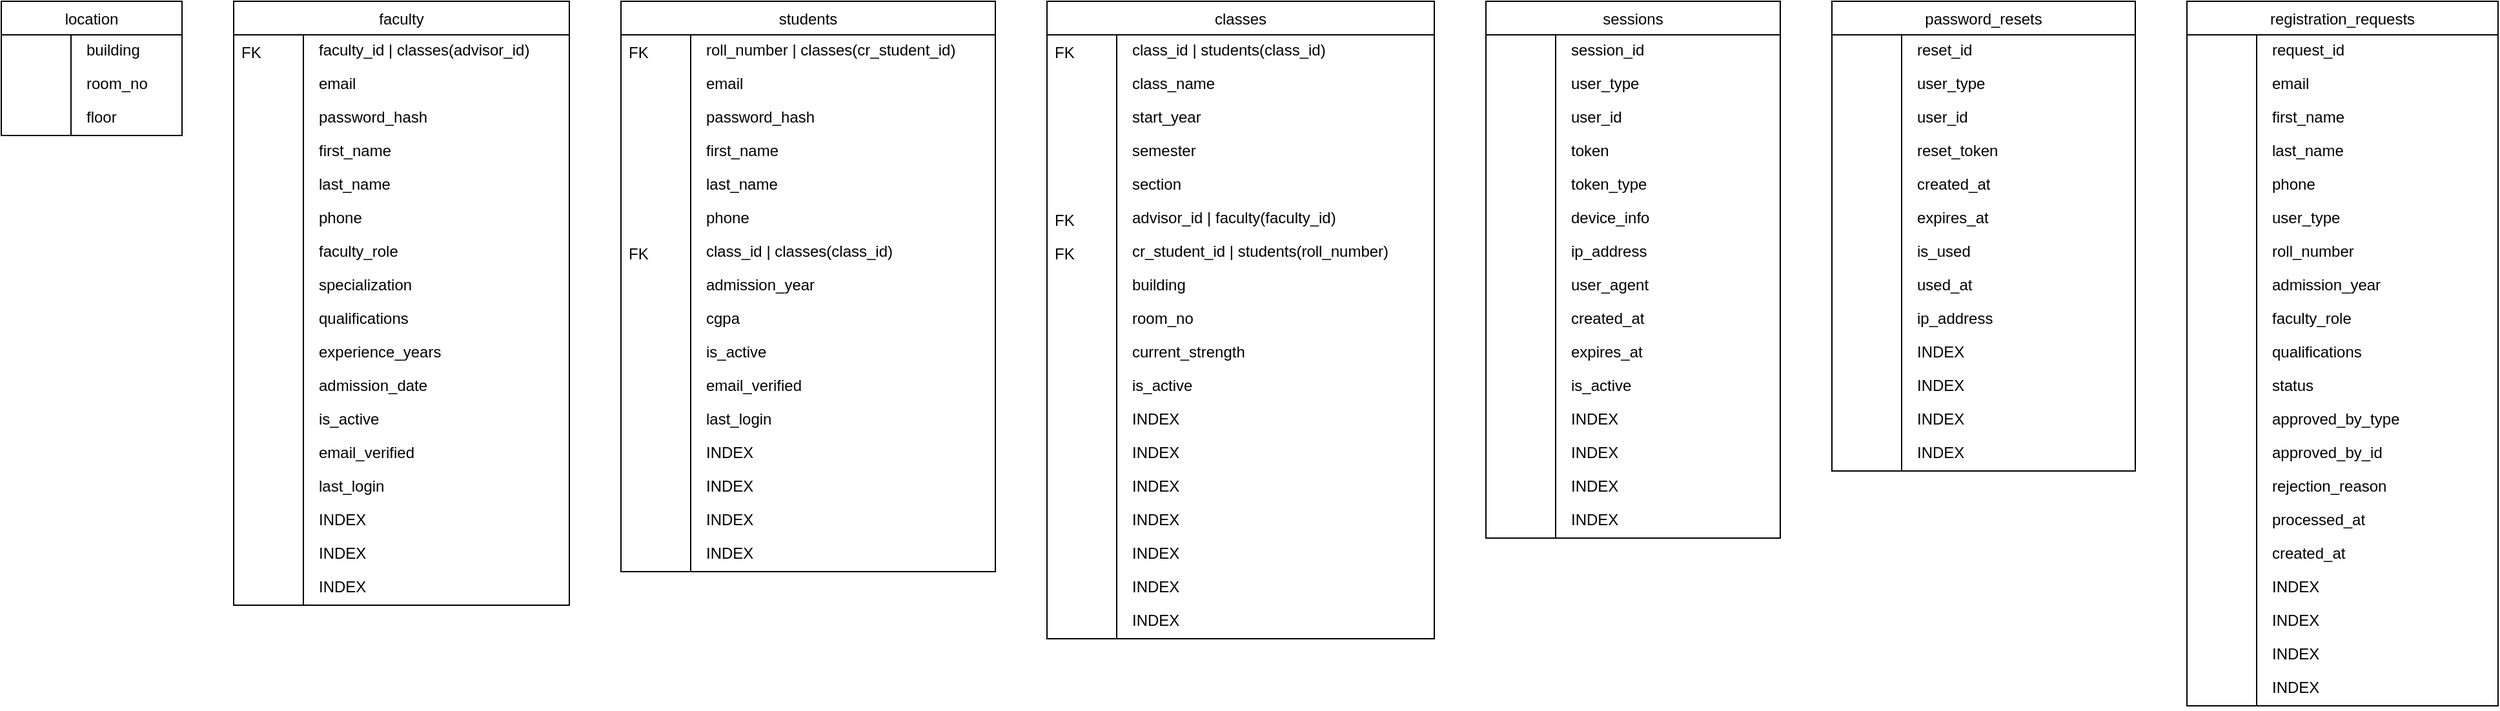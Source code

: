 <mxfile version="28.0.5">
  <diagram id="R2lEEEUBdFMjLlhIrx00" name="Page-1">
    <mxGraphModel dx="1577" dy="598" grid="1" gridSize="10" guides="1" tooltips="1" connect="1" arrows="1" fold="1" page="1" pageScale="1" pageWidth="850" pageHeight="1100" math="0" shadow="0" extFonts="Permanent Marker^https://fonts.googleapis.com/css?family=Permanent+Marker">
      <root>
        <mxCell id="0" />
        <mxCell id="1" parent="0" />
        <mxCell id="_leg18_b8WGHA4jAs8E_-1" value="location" style="swimlane;fontStyle=0;childLayout=stackLayout;horizontal=1;startSize=26;fillColor=default;horizontalStack=0;resizeParent=1;resizeLast=0;collapsible=1;marginBottom=0;swimlaneFillColor=default;align=center;" vertex="1" parent="1">
          <mxGeometry x="40" y="40" width="140" height="104" as="geometry" />
        </mxCell>
        <mxCell id="_leg18_b8WGHA4jAs8E_-2" value="building" style="shape=partialRectangle;top=0;left=0;right=0;bottom=0;align=left;verticalAlign=top;spacingTop=-2;fillColor=none;spacingLeft=64;spacingRight=4;overflow=hidden;rotatable=0;points=[[0,0.5],[1,0.5]];portConstraint=eastwest;dropTarget=0;" vertex="1" parent="_leg18_b8WGHA4jAs8E_-1">
          <mxGeometry y="26" width="140" height="26" as="geometry" />
        </mxCell>
        <mxCell id="_leg18_b8WGHA4jAs8E_-3" value="" style="shape=partialRectangle;top=0;left=0;bottom=0;fillColor=none;align=left;verticalAlign=middle;spacingLeft=4;spacingRight=4;overflow=hidden;rotatable=180;points=[];portConstraint=eastwest;part=1;" vertex="1" connectable="0" parent="_leg18_b8WGHA4jAs8E_-2">
          <mxGeometry width="54" height="26" as="geometry" />
        </mxCell>
        <mxCell id="_leg18_b8WGHA4jAs8E_-4" value="room_no" style="shape=partialRectangle;top=0;left=0;right=0;bottom=0;align=left;verticalAlign=top;spacingTop=-2;fillColor=none;spacingLeft=64;spacingRight=4;overflow=hidden;rotatable=0;points=[[0,0.5],[1,0.5]];portConstraint=eastwest;dropTarget=0;" vertex="1" parent="_leg18_b8WGHA4jAs8E_-1">
          <mxGeometry y="52" width="140" height="26" as="geometry" />
        </mxCell>
        <mxCell id="_leg18_b8WGHA4jAs8E_-5" value="" style="shape=partialRectangle;top=0;left=0;bottom=0;fillColor=none;align=left;verticalAlign=middle;spacingLeft=4;spacingRight=4;overflow=hidden;rotatable=180;points=[];portConstraint=eastwest;part=1;" vertex="1" connectable="0" parent="_leg18_b8WGHA4jAs8E_-4">
          <mxGeometry width="54" height="26" as="geometry" />
        </mxCell>
        <mxCell id="_leg18_b8WGHA4jAs8E_-6" value="floor" style="shape=partialRectangle;top=0;left=0;right=0;bottom=0;align=left;verticalAlign=top;spacingTop=-2;fillColor=none;spacingLeft=64;spacingRight=4;overflow=hidden;rotatable=0;points=[[0,0.5],[1,0.5]];portConstraint=eastwest;dropTarget=0;" vertex="1" parent="_leg18_b8WGHA4jAs8E_-1">
          <mxGeometry y="78" width="140" height="26" as="geometry" />
        </mxCell>
        <mxCell id="_leg18_b8WGHA4jAs8E_-7" value="" style="shape=partialRectangle;top=0;left=0;bottom=0;fillColor=none;align=left;verticalAlign=middle;spacingLeft=4;spacingRight=4;overflow=hidden;rotatable=180;points=[];portConstraint=eastwest;part=1;" vertex="1" connectable="0" parent="_leg18_b8WGHA4jAs8E_-6">
          <mxGeometry width="54" height="26" as="geometry" />
        </mxCell>
        <mxCell id="_leg18_b8WGHA4jAs8E_-8" value="faculty" style="swimlane;fontStyle=0;childLayout=stackLayout;horizontal=1;startSize=26;fillColor=default;horizontalStack=0;resizeParent=1;resizeLast=0;collapsible=1;marginBottom=0;swimlaneFillColor=default;align=center;" vertex="1" parent="1">
          <mxGeometry x="220" y="40" width="260" height="468" as="geometry" />
        </mxCell>
        <mxCell id="_leg18_b8WGHA4jAs8E_-9" value="faculty_id | classes(advisor_id)" style="shape=partialRectangle;top=0;left=0;right=0;bottom=0;align=left;verticalAlign=top;spacingTop=-2;fillColor=none;spacingLeft=64;spacingRight=4;overflow=hidden;rotatable=0;points=[[0,0.5],[1,0.5]];portConstraint=eastwest;dropTarget=0;" vertex="1" parent="_leg18_b8WGHA4jAs8E_-8">
          <mxGeometry y="26" width="260" height="26" as="geometry" />
        </mxCell>
        <mxCell id="_leg18_b8WGHA4jAs8E_-10" value="FK" style="shape=partialRectangle;top=0;left=0;bottom=0;fillColor=none;align=left;verticalAlign=middle;spacingLeft=4;spacingRight=4;overflow=hidden;rotatable=180;points=[];portConstraint=eastwest;part=1;" vertex="1" connectable="0" parent="_leg18_b8WGHA4jAs8E_-9">
          <mxGeometry width="54" height="26" as="geometry" />
        </mxCell>
        <mxCell id="_leg18_b8WGHA4jAs8E_-11" value="email" style="shape=partialRectangle;top=0;left=0;right=0;bottom=0;align=left;verticalAlign=top;spacingTop=-2;fillColor=none;spacingLeft=64;spacingRight=4;overflow=hidden;rotatable=0;points=[[0,0.5],[1,0.5]];portConstraint=eastwest;dropTarget=0;" vertex="1" parent="_leg18_b8WGHA4jAs8E_-8">
          <mxGeometry y="52" width="260" height="26" as="geometry" />
        </mxCell>
        <mxCell id="_leg18_b8WGHA4jAs8E_-12" value="" style="shape=partialRectangle;top=0;left=0;bottom=0;fillColor=none;align=left;verticalAlign=middle;spacingLeft=4;spacingRight=4;overflow=hidden;rotatable=180;points=[];portConstraint=eastwest;part=1;" vertex="1" connectable="0" parent="_leg18_b8WGHA4jAs8E_-11">
          <mxGeometry width="54" height="26" as="geometry" />
        </mxCell>
        <mxCell id="_leg18_b8WGHA4jAs8E_-13" value="password_hash" style="shape=partialRectangle;top=0;left=0;right=0;bottom=0;align=left;verticalAlign=top;spacingTop=-2;fillColor=none;spacingLeft=64;spacingRight=4;overflow=hidden;rotatable=0;points=[[0,0.5],[1,0.5]];portConstraint=eastwest;dropTarget=0;" vertex="1" parent="_leg18_b8WGHA4jAs8E_-8">
          <mxGeometry y="78" width="260" height="26" as="geometry" />
        </mxCell>
        <mxCell id="_leg18_b8WGHA4jAs8E_-14" value="" style="shape=partialRectangle;top=0;left=0;bottom=0;fillColor=none;align=left;verticalAlign=middle;spacingLeft=4;spacingRight=4;overflow=hidden;rotatable=180;points=[];portConstraint=eastwest;part=1;" vertex="1" connectable="0" parent="_leg18_b8WGHA4jAs8E_-13">
          <mxGeometry width="54" height="26" as="geometry" />
        </mxCell>
        <mxCell id="_leg18_b8WGHA4jAs8E_-15" value="first_name" style="shape=partialRectangle;top=0;left=0;right=0;bottom=0;align=left;verticalAlign=top;spacingTop=-2;fillColor=none;spacingLeft=64;spacingRight=4;overflow=hidden;rotatable=0;points=[[0,0.5],[1,0.5]];portConstraint=eastwest;dropTarget=0;" vertex="1" parent="_leg18_b8WGHA4jAs8E_-8">
          <mxGeometry y="104" width="260" height="26" as="geometry" />
        </mxCell>
        <mxCell id="_leg18_b8WGHA4jAs8E_-16" value="" style="shape=partialRectangle;top=0;left=0;bottom=0;fillColor=none;align=left;verticalAlign=middle;spacingLeft=4;spacingRight=4;overflow=hidden;rotatable=180;points=[];portConstraint=eastwest;part=1;" vertex="1" connectable="0" parent="_leg18_b8WGHA4jAs8E_-15">
          <mxGeometry width="54" height="26" as="geometry" />
        </mxCell>
        <mxCell id="_leg18_b8WGHA4jAs8E_-17" value="last_name" style="shape=partialRectangle;top=0;left=0;right=0;bottom=0;align=left;verticalAlign=top;spacingTop=-2;fillColor=none;spacingLeft=64;spacingRight=4;overflow=hidden;rotatable=0;points=[[0,0.5],[1,0.5]];portConstraint=eastwest;dropTarget=0;" vertex="1" parent="_leg18_b8WGHA4jAs8E_-8">
          <mxGeometry y="130" width="260" height="26" as="geometry" />
        </mxCell>
        <mxCell id="_leg18_b8WGHA4jAs8E_-18" value="" style="shape=partialRectangle;top=0;left=0;bottom=0;fillColor=none;align=left;verticalAlign=middle;spacingLeft=4;spacingRight=4;overflow=hidden;rotatable=180;points=[];portConstraint=eastwest;part=1;" vertex="1" connectable="0" parent="_leg18_b8WGHA4jAs8E_-17">
          <mxGeometry width="54" height="26" as="geometry" />
        </mxCell>
        <mxCell id="_leg18_b8WGHA4jAs8E_-19" value="phone" style="shape=partialRectangle;top=0;left=0;right=0;bottom=0;align=left;verticalAlign=top;spacingTop=-2;fillColor=none;spacingLeft=64;spacingRight=4;overflow=hidden;rotatable=0;points=[[0,0.5],[1,0.5]];portConstraint=eastwest;dropTarget=0;" vertex="1" parent="_leg18_b8WGHA4jAs8E_-8">
          <mxGeometry y="156" width="260" height="26" as="geometry" />
        </mxCell>
        <mxCell id="_leg18_b8WGHA4jAs8E_-20" value="" style="shape=partialRectangle;top=0;left=0;bottom=0;fillColor=none;align=left;verticalAlign=middle;spacingLeft=4;spacingRight=4;overflow=hidden;rotatable=180;points=[];portConstraint=eastwest;part=1;" vertex="1" connectable="0" parent="_leg18_b8WGHA4jAs8E_-19">
          <mxGeometry width="54" height="26" as="geometry" />
        </mxCell>
        <mxCell id="_leg18_b8WGHA4jAs8E_-21" value="faculty_role" style="shape=partialRectangle;top=0;left=0;right=0;bottom=0;align=left;verticalAlign=top;spacingTop=-2;fillColor=none;spacingLeft=64;spacingRight=4;overflow=hidden;rotatable=0;points=[[0,0.5],[1,0.5]];portConstraint=eastwest;dropTarget=0;" vertex="1" parent="_leg18_b8WGHA4jAs8E_-8">
          <mxGeometry y="182" width="260" height="26" as="geometry" />
        </mxCell>
        <mxCell id="_leg18_b8WGHA4jAs8E_-22" value="" style="shape=partialRectangle;top=0;left=0;bottom=0;fillColor=none;align=left;verticalAlign=middle;spacingLeft=4;spacingRight=4;overflow=hidden;rotatable=180;points=[];portConstraint=eastwest;part=1;" vertex="1" connectable="0" parent="_leg18_b8WGHA4jAs8E_-21">
          <mxGeometry width="54" height="26" as="geometry" />
        </mxCell>
        <mxCell id="_leg18_b8WGHA4jAs8E_-23" value="specialization" style="shape=partialRectangle;top=0;left=0;right=0;bottom=0;align=left;verticalAlign=top;spacingTop=-2;fillColor=none;spacingLeft=64;spacingRight=4;overflow=hidden;rotatable=0;points=[[0,0.5],[1,0.5]];portConstraint=eastwest;dropTarget=0;" vertex="1" parent="_leg18_b8WGHA4jAs8E_-8">
          <mxGeometry y="208" width="260" height="26" as="geometry" />
        </mxCell>
        <mxCell id="_leg18_b8WGHA4jAs8E_-24" value="" style="shape=partialRectangle;top=0;left=0;bottom=0;fillColor=none;align=left;verticalAlign=middle;spacingLeft=4;spacingRight=4;overflow=hidden;rotatable=180;points=[];portConstraint=eastwest;part=1;" vertex="1" connectable="0" parent="_leg18_b8WGHA4jAs8E_-23">
          <mxGeometry width="54" height="26" as="geometry" />
        </mxCell>
        <mxCell id="_leg18_b8WGHA4jAs8E_-25" value="qualifications" style="shape=partialRectangle;top=0;left=0;right=0;bottom=0;align=left;verticalAlign=top;spacingTop=-2;fillColor=none;spacingLeft=64;spacingRight=4;overflow=hidden;rotatable=0;points=[[0,0.5],[1,0.5]];portConstraint=eastwest;dropTarget=0;" vertex="1" parent="_leg18_b8WGHA4jAs8E_-8">
          <mxGeometry y="234" width="260" height="26" as="geometry" />
        </mxCell>
        <mxCell id="_leg18_b8WGHA4jAs8E_-26" value="" style="shape=partialRectangle;top=0;left=0;bottom=0;fillColor=none;align=left;verticalAlign=middle;spacingLeft=4;spacingRight=4;overflow=hidden;rotatable=180;points=[];portConstraint=eastwest;part=1;" vertex="1" connectable="0" parent="_leg18_b8WGHA4jAs8E_-25">
          <mxGeometry width="54" height="26" as="geometry" />
        </mxCell>
        <mxCell id="_leg18_b8WGHA4jAs8E_-27" value="experience_years" style="shape=partialRectangle;top=0;left=0;right=0;bottom=0;align=left;verticalAlign=top;spacingTop=-2;fillColor=none;spacingLeft=64;spacingRight=4;overflow=hidden;rotatable=0;points=[[0,0.5],[1,0.5]];portConstraint=eastwest;dropTarget=0;" vertex="1" parent="_leg18_b8WGHA4jAs8E_-8">
          <mxGeometry y="260" width="260" height="26" as="geometry" />
        </mxCell>
        <mxCell id="_leg18_b8WGHA4jAs8E_-28" value="" style="shape=partialRectangle;top=0;left=0;bottom=0;fillColor=none;align=left;verticalAlign=middle;spacingLeft=4;spacingRight=4;overflow=hidden;rotatable=180;points=[];portConstraint=eastwest;part=1;" vertex="1" connectable="0" parent="_leg18_b8WGHA4jAs8E_-27">
          <mxGeometry width="54" height="26" as="geometry" />
        </mxCell>
        <mxCell id="_leg18_b8WGHA4jAs8E_-29" value="admission_date" style="shape=partialRectangle;top=0;left=0;right=0;bottom=0;align=left;verticalAlign=top;spacingTop=-2;fillColor=none;spacingLeft=64;spacingRight=4;overflow=hidden;rotatable=0;points=[[0,0.5],[1,0.5]];portConstraint=eastwest;dropTarget=0;" vertex="1" parent="_leg18_b8WGHA4jAs8E_-8">
          <mxGeometry y="286" width="260" height="26" as="geometry" />
        </mxCell>
        <mxCell id="_leg18_b8WGHA4jAs8E_-30" value="" style="shape=partialRectangle;top=0;left=0;bottom=0;fillColor=none;align=left;verticalAlign=middle;spacingLeft=4;spacingRight=4;overflow=hidden;rotatable=180;points=[];portConstraint=eastwest;part=1;" vertex="1" connectable="0" parent="_leg18_b8WGHA4jAs8E_-29">
          <mxGeometry width="54" height="26" as="geometry" />
        </mxCell>
        <mxCell id="_leg18_b8WGHA4jAs8E_-31" value="is_active" style="shape=partialRectangle;top=0;left=0;right=0;bottom=0;align=left;verticalAlign=top;spacingTop=-2;fillColor=none;spacingLeft=64;spacingRight=4;overflow=hidden;rotatable=0;points=[[0,0.5],[1,0.5]];portConstraint=eastwest;dropTarget=0;" vertex="1" parent="_leg18_b8WGHA4jAs8E_-8">
          <mxGeometry y="312" width="260" height="26" as="geometry" />
        </mxCell>
        <mxCell id="_leg18_b8WGHA4jAs8E_-32" value="" style="shape=partialRectangle;top=0;left=0;bottom=0;fillColor=none;align=left;verticalAlign=middle;spacingLeft=4;spacingRight=4;overflow=hidden;rotatable=180;points=[];portConstraint=eastwest;part=1;" vertex="1" connectable="0" parent="_leg18_b8WGHA4jAs8E_-31">
          <mxGeometry width="54" height="26" as="geometry" />
        </mxCell>
        <mxCell id="_leg18_b8WGHA4jAs8E_-33" value="email_verified" style="shape=partialRectangle;top=0;left=0;right=0;bottom=0;align=left;verticalAlign=top;spacingTop=-2;fillColor=none;spacingLeft=64;spacingRight=4;overflow=hidden;rotatable=0;points=[[0,0.5],[1,0.5]];portConstraint=eastwest;dropTarget=0;" vertex="1" parent="_leg18_b8WGHA4jAs8E_-8">
          <mxGeometry y="338" width="260" height="26" as="geometry" />
        </mxCell>
        <mxCell id="_leg18_b8WGHA4jAs8E_-34" value="" style="shape=partialRectangle;top=0;left=0;bottom=0;fillColor=none;align=left;verticalAlign=middle;spacingLeft=4;spacingRight=4;overflow=hidden;rotatable=180;points=[];portConstraint=eastwest;part=1;" vertex="1" connectable="0" parent="_leg18_b8WGHA4jAs8E_-33">
          <mxGeometry width="54" height="26" as="geometry" />
        </mxCell>
        <mxCell id="_leg18_b8WGHA4jAs8E_-35" value="last_login" style="shape=partialRectangle;top=0;left=0;right=0;bottom=0;align=left;verticalAlign=top;spacingTop=-2;fillColor=none;spacingLeft=64;spacingRight=4;overflow=hidden;rotatable=0;points=[[0,0.5],[1,0.5]];portConstraint=eastwest;dropTarget=0;" vertex="1" parent="_leg18_b8WGHA4jAs8E_-8">
          <mxGeometry y="364" width="260" height="26" as="geometry" />
        </mxCell>
        <mxCell id="_leg18_b8WGHA4jAs8E_-36" value="" style="shape=partialRectangle;top=0;left=0;bottom=0;fillColor=none;align=left;verticalAlign=middle;spacingLeft=4;spacingRight=4;overflow=hidden;rotatable=180;points=[];portConstraint=eastwest;part=1;" vertex="1" connectable="0" parent="_leg18_b8WGHA4jAs8E_-35">
          <mxGeometry width="54" height="26" as="geometry" />
        </mxCell>
        <mxCell id="_leg18_b8WGHA4jAs8E_-37" value="INDEX" style="shape=partialRectangle;top=0;left=0;right=0;bottom=0;align=left;verticalAlign=top;spacingTop=-2;fillColor=none;spacingLeft=64;spacingRight=4;overflow=hidden;rotatable=0;points=[[0,0.5],[1,0.5]];portConstraint=eastwest;dropTarget=0;" vertex="1" parent="_leg18_b8WGHA4jAs8E_-8">
          <mxGeometry y="390" width="260" height="26" as="geometry" />
        </mxCell>
        <mxCell id="_leg18_b8WGHA4jAs8E_-38" value="" style="shape=partialRectangle;top=0;left=0;bottom=0;fillColor=none;align=left;verticalAlign=middle;spacingLeft=4;spacingRight=4;overflow=hidden;rotatable=180;points=[];portConstraint=eastwest;part=1;" vertex="1" connectable="0" parent="_leg18_b8WGHA4jAs8E_-37">
          <mxGeometry width="54" height="26" as="geometry" />
        </mxCell>
        <mxCell id="_leg18_b8WGHA4jAs8E_-39" value="INDEX" style="shape=partialRectangle;top=0;left=0;right=0;bottom=0;align=left;verticalAlign=top;spacingTop=-2;fillColor=none;spacingLeft=64;spacingRight=4;overflow=hidden;rotatable=0;points=[[0,0.5],[1,0.5]];portConstraint=eastwest;dropTarget=0;" vertex="1" parent="_leg18_b8WGHA4jAs8E_-8">
          <mxGeometry y="416" width="260" height="26" as="geometry" />
        </mxCell>
        <mxCell id="_leg18_b8WGHA4jAs8E_-40" value="" style="shape=partialRectangle;top=0;left=0;bottom=0;fillColor=none;align=left;verticalAlign=middle;spacingLeft=4;spacingRight=4;overflow=hidden;rotatable=180;points=[];portConstraint=eastwest;part=1;" vertex="1" connectable="0" parent="_leg18_b8WGHA4jAs8E_-39">
          <mxGeometry width="54" height="26" as="geometry" />
        </mxCell>
        <mxCell id="_leg18_b8WGHA4jAs8E_-41" value="INDEX" style="shape=partialRectangle;top=0;left=0;right=0;bottom=0;align=left;verticalAlign=top;spacingTop=-2;fillColor=none;spacingLeft=64;spacingRight=4;overflow=hidden;rotatable=0;points=[[0,0.5],[1,0.5]];portConstraint=eastwest;dropTarget=0;" vertex="1" parent="_leg18_b8WGHA4jAs8E_-8">
          <mxGeometry y="442" width="260" height="26" as="geometry" />
        </mxCell>
        <mxCell id="_leg18_b8WGHA4jAs8E_-42" value="" style="shape=partialRectangle;top=0;left=0;bottom=0;fillColor=none;align=left;verticalAlign=middle;spacingLeft=4;spacingRight=4;overflow=hidden;rotatable=180;points=[];portConstraint=eastwest;part=1;" vertex="1" connectable="0" parent="_leg18_b8WGHA4jAs8E_-41">
          <mxGeometry width="54" height="26" as="geometry" />
        </mxCell>
        <mxCell id="_leg18_b8WGHA4jAs8E_-43" value="students" style="swimlane;fontStyle=0;childLayout=stackLayout;horizontal=1;startSize=26;fillColor=default;horizontalStack=0;resizeParent=1;resizeLast=0;collapsible=1;marginBottom=0;swimlaneFillColor=default;align=center;" vertex="1" parent="1">
          <mxGeometry x="520" y="40" width="290" height="442" as="geometry" />
        </mxCell>
        <mxCell id="_leg18_b8WGHA4jAs8E_-44" value="roll_number | classes(cr_student_id)" style="shape=partialRectangle;top=0;left=0;right=0;bottom=0;align=left;verticalAlign=top;spacingTop=-2;fillColor=none;spacingLeft=64;spacingRight=4;overflow=hidden;rotatable=0;points=[[0,0.5],[1,0.5]];portConstraint=eastwest;dropTarget=0;" vertex="1" parent="_leg18_b8WGHA4jAs8E_-43">
          <mxGeometry y="26" width="290" height="26" as="geometry" />
        </mxCell>
        <mxCell id="_leg18_b8WGHA4jAs8E_-45" value="FK" style="shape=partialRectangle;top=0;left=0;bottom=0;fillColor=none;align=left;verticalAlign=middle;spacingLeft=4;spacingRight=4;overflow=hidden;rotatable=180;points=[];portConstraint=eastwest;part=1;" vertex="1" connectable="0" parent="_leg18_b8WGHA4jAs8E_-44">
          <mxGeometry width="54" height="26" as="geometry" />
        </mxCell>
        <mxCell id="_leg18_b8WGHA4jAs8E_-46" value="email" style="shape=partialRectangle;top=0;left=0;right=0;bottom=0;align=left;verticalAlign=top;spacingTop=-2;fillColor=none;spacingLeft=64;spacingRight=4;overflow=hidden;rotatable=0;points=[[0,0.5],[1,0.5]];portConstraint=eastwest;dropTarget=0;" vertex="1" parent="_leg18_b8WGHA4jAs8E_-43">
          <mxGeometry y="52" width="290" height="26" as="geometry" />
        </mxCell>
        <mxCell id="_leg18_b8WGHA4jAs8E_-47" value="" style="shape=partialRectangle;top=0;left=0;bottom=0;fillColor=none;align=left;verticalAlign=middle;spacingLeft=4;spacingRight=4;overflow=hidden;rotatable=180;points=[];portConstraint=eastwest;part=1;" vertex="1" connectable="0" parent="_leg18_b8WGHA4jAs8E_-46">
          <mxGeometry width="54" height="26" as="geometry" />
        </mxCell>
        <mxCell id="_leg18_b8WGHA4jAs8E_-48" value="password_hash" style="shape=partialRectangle;top=0;left=0;right=0;bottom=0;align=left;verticalAlign=top;spacingTop=-2;fillColor=none;spacingLeft=64;spacingRight=4;overflow=hidden;rotatable=0;points=[[0,0.5],[1,0.5]];portConstraint=eastwest;dropTarget=0;" vertex="1" parent="_leg18_b8WGHA4jAs8E_-43">
          <mxGeometry y="78" width="290" height="26" as="geometry" />
        </mxCell>
        <mxCell id="_leg18_b8WGHA4jAs8E_-49" value="" style="shape=partialRectangle;top=0;left=0;bottom=0;fillColor=none;align=left;verticalAlign=middle;spacingLeft=4;spacingRight=4;overflow=hidden;rotatable=180;points=[];portConstraint=eastwest;part=1;" vertex="1" connectable="0" parent="_leg18_b8WGHA4jAs8E_-48">
          <mxGeometry width="54" height="26" as="geometry" />
        </mxCell>
        <mxCell id="_leg18_b8WGHA4jAs8E_-50" value="first_name" style="shape=partialRectangle;top=0;left=0;right=0;bottom=0;align=left;verticalAlign=top;spacingTop=-2;fillColor=none;spacingLeft=64;spacingRight=4;overflow=hidden;rotatable=0;points=[[0,0.5],[1,0.5]];portConstraint=eastwest;dropTarget=0;" vertex="1" parent="_leg18_b8WGHA4jAs8E_-43">
          <mxGeometry y="104" width="290" height="26" as="geometry" />
        </mxCell>
        <mxCell id="_leg18_b8WGHA4jAs8E_-51" value="" style="shape=partialRectangle;top=0;left=0;bottom=0;fillColor=none;align=left;verticalAlign=middle;spacingLeft=4;spacingRight=4;overflow=hidden;rotatable=180;points=[];portConstraint=eastwest;part=1;" vertex="1" connectable="0" parent="_leg18_b8WGHA4jAs8E_-50">
          <mxGeometry width="54" height="26" as="geometry" />
        </mxCell>
        <mxCell id="_leg18_b8WGHA4jAs8E_-52" value="last_name" style="shape=partialRectangle;top=0;left=0;right=0;bottom=0;align=left;verticalAlign=top;spacingTop=-2;fillColor=none;spacingLeft=64;spacingRight=4;overflow=hidden;rotatable=0;points=[[0,0.5],[1,0.5]];portConstraint=eastwest;dropTarget=0;" vertex="1" parent="_leg18_b8WGHA4jAs8E_-43">
          <mxGeometry y="130" width="290" height="26" as="geometry" />
        </mxCell>
        <mxCell id="_leg18_b8WGHA4jAs8E_-53" value="" style="shape=partialRectangle;top=0;left=0;bottom=0;fillColor=none;align=left;verticalAlign=middle;spacingLeft=4;spacingRight=4;overflow=hidden;rotatable=180;points=[];portConstraint=eastwest;part=1;" vertex="1" connectable="0" parent="_leg18_b8WGHA4jAs8E_-52">
          <mxGeometry width="54" height="26" as="geometry" />
        </mxCell>
        <mxCell id="_leg18_b8WGHA4jAs8E_-54" value="phone" style="shape=partialRectangle;top=0;left=0;right=0;bottom=0;align=left;verticalAlign=top;spacingTop=-2;fillColor=none;spacingLeft=64;spacingRight=4;overflow=hidden;rotatable=0;points=[[0,0.5],[1,0.5]];portConstraint=eastwest;dropTarget=0;" vertex="1" parent="_leg18_b8WGHA4jAs8E_-43">
          <mxGeometry y="156" width="290" height="26" as="geometry" />
        </mxCell>
        <mxCell id="_leg18_b8WGHA4jAs8E_-55" value="" style="shape=partialRectangle;top=0;left=0;bottom=0;fillColor=none;align=left;verticalAlign=middle;spacingLeft=4;spacingRight=4;overflow=hidden;rotatable=180;points=[];portConstraint=eastwest;part=1;" vertex="1" connectable="0" parent="_leg18_b8WGHA4jAs8E_-54">
          <mxGeometry width="54" height="26" as="geometry" />
        </mxCell>
        <mxCell id="_leg18_b8WGHA4jAs8E_-56" value="class_id | classes(class_id)" style="shape=partialRectangle;top=0;left=0;right=0;bottom=0;align=left;verticalAlign=top;spacingTop=-2;fillColor=none;spacingLeft=64;spacingRight=4;overflow=hidden;rotatable=0;points=[[0,0.5],[1,0.5]];portConstraint=eastwest;dropTarget=0;" vertex="1" parent="_leg18_b8WGHA4jAs8E_-43">
          <mxGeometry y="182" width="290" height="26" as="geometry" />
        </mxCell>
        <mxCell id="_leg18_b8WGHA4jAs8E_-57" value="FK" style="shape=partialRectangle;top=0;left=0;bottom=0;fillColor=none;align=left;verticalAlign=middle;spacingLeft=4;spacingRight=4;overflow=hidden;rotatable=180;points=[];portConstraint=eastwest;part=1;" vertex="1" connectable="0" parent="_leg18_b8WGHA4jAs8E_-56">
          <mxGeometry width="54" height="26" as="geometry" />
        </mxCell>
        <mxCell id="_leg18_b8WGHA4jAs8E_-58" value="admission_year" style="shape=partialRectangle;top=0;left=0;right=0;bottom=0;align=left;verticalAlign=top;spacingTop=-2;fillColor=none;spacingLeft=64;spacingRight=4;overflow=hidden;rotatable=0;points=[[0,0.5],[1,0.5]];portConstraint=eastwest;dropTarget=0;" vertex="1" parent="_leg18_b8WGHA4jAs8E_-43">
          <mxGeometry y="208" width="290" height="26" as="geometry" />
        </mxCell>
        <mxCell id="_leg18_b8WGHA4jAs8E_-59" value="" style="shape=partialRectangle;top=0;left=0;bottom=0;fillColor=none;align=left;verticalAlign=middle;spacingLeft=4;spacingRight=4;overflow=hidden;rotatable=180;points=[];portConstraint=eastwest;part=1;" vertex="1" connectable="0" parent="_leg18_b8WGHA4jAs8E_-58">
          <mxGeometry width="54" height="26" as="geometry" />
        </mxCell>
        <mxCell id="_leg18_b8WGHA4jAs8E_-60" value="cgpa" style="shape=partialRectangle;top=0;left=0;right=0;bottom=0;align=left;verticalAlign=top;spacingTop=-2;fillColor=none;spacingLeft=64;spacingRight=4;overflow=hidden;rotatable=0;points=[[0,0.5],[1,0.5]];portConstraint=eastwest;dropTarget=0;" vertex="1" parent="_leg18_b8WGHA4jAs8E_-43">
          <mxGeometry y="234" width="290" height="26" as="geometry" />
        </mxCell>
        <mxCell id="_leg18_b8WGHA4jAs8E_-61" value="" style="shape=partialRectangle;top=0;left=0;bottom=0;fillColor=none;align=left;verticalAlign=middle;spacingLeft=4;spacingRight=4;overflow=hidden;rotatable=180;points=[];portConstraint=eastwest;part=1;" vertex="1" connectable="0" parent="_leg18_b8WGHA4jAs8E_-60">
          <mxGeometry width="54" height="26" as="geometry" />
        </mxCell>
        <mxCell id="_leg18_b8WGHA4jAs8E_-62" value="is_active" style="shape=partialRectangle;top=0;left=0;right=0;bottom=0;align=left;verticalAlign=top;spacingTop=-2;fillColor=none;spacingLeft=64;spacingRight=4;overflow=hidden;rotatable=0;points=[[0,0.5],[1,0.5]];portConstraint=eastwest;dropTarget=0;" vertex="1" parent="_leg18_b8WGHA4jAs8E_-43">
          <mxGeometry y="260" width="290" height="26" as="geometry" />
        </mxCell>
        <mxCell id="_leg18_b8WGHA4jAs8E_-63" value="" style="shape=partialRectangle;top=0;left=0;bottom=0;fillColor=none;align=left;verticalAlign=middle;spacingLeft=4;spacingRight=4;overflow=hidden;rotatable=180;points=[];portConstraint=eastwest;part=1;" vertex="1" connectable="0" parent="_leg18_b8WGHA4jAs8E_-62">
          <mxGeometry width="54" height="26" as="geometry" />
        </mxCell>
        <mxCell id="_leg18_b8WGHA4jAs8E_-64" value="email_verified" style="shape=partialRectangle;top=0;left=0;right=0;bottom=0;align=left;verticalAlign=top;spacingTop=-2;fillColor=none;spacingLeft=64;spacingRight=4;overflow=hidden;rotatable=0;points=[[0,0.5],[1,0.5]];portConstraint=eastwest;dropTarget=0;" vertex="1" parent="_leg18_b8WGHA4jAs8E_-43">
          <mxGeometry y="286" width="290" height="26" as="geometry" />
        </mxCell>
        <mxCell id="_leg18_b8WGHA4jAs8E_-65" value="" style="shape=partialRectangle;top=0;left=0;bottom=0;fillColor=none;align=left;verticalAlign=middle;spacingLeft=4;spacingRight=4;overflow=hidden;rotatable=180;points=[];portConstraint=eastwest;part=1;" vertex="1" connectable="0" parent="_leg18_b8WGHA4jAs8E_-64">
          <mxGeometry width="54" height="26" as="geometry" />
        </mxCell>
        <mxCell id="_leg18_b8WGHA4jAs8E_-66" value="last_login" style="shape=partialRectangle;top=0;left=0;right=0;bottom=0;align=left;verticalAlign=top;spacingTop=-2;fillColor=none;spacingLeft=64;spacingRight=4;overflow=hidden;rotatable=0;points=[[0,0.5],[1,0.5]];portConstraint=eastwest;dropTarget=0;" vertex="1" parent="_leg18_b8WGHA4jAs8E_-43">
          <mxGeometry y="312" width="290" height="26" as="geometry" />
        </mxCell>
        <mxCell id="_leg18_b8WGHA4jAs8E_-67" value="" style="shape=partialRectangle;top=0;left=0;bottom=0;fillColor=none;align=left;verticalAlign=middle;spacingLeft=4;spacingRight=4;overflow=hidden;rotatable=180;points=[];portConstraint=eastwest;part=1;" vertex="1" connectable="0" parent="_leg18_b8WGHA4jAs8E_-66">
          <mxGeometry width="54" height="26" as="geometry" />
        </mxCell>
        <mxCell id="_leg18_b8WGHA4jAs8E_-68" value="INDEX" style="shape=partialRectangle;top=0;left=0;right=0;bottom=0;align=left;verticalAlign=top;spacingTop=-2;fillColor=none;spacingLeft=64;spacingRight=4;overflow=hidden;rotatable=0;points=[[0,0.5],[1,0.5]];portConstraint=eastwest;dropTarget=0;" vertex="1" parent="_leg18_b8WGHA4jAs8E_-43">
          <mxGeometry y="338" width="290" height="26" as="geometry" />
        </mxCell>
        <mxCell id="_leg18_b8WGHA4jAs8E_-69" value="" style="shape=partialRectangle;top=0;left=0;bottom=0;fillColor=none;align=left;verticalAlign=middle;spacingLeft=4;spacingRight=4;overflow=hidden;rotatable=180;points=[];portConstraint=eastwest;part=1;" vertex="1" connectable="0" parent="_leg18_b8WGHA4jAs8E_-68">
          <mxGeometry width="54" height="26" as="geometry" />
        </mxCell>
        <mxCell id="_leg18_b8WGHA4jAs8E_-70" value="INDEX" style="shape=partialRectangle;top=0;left=0;right=0;bottom=0;align=left;verticalAlign=top;spacingTop=-2;fillColor=none;spacingLeft=64;spacingRight=4;overflow=hidden;rotatable=0;points=[[0,0.5],[1,0.5]];portConstraint=eastwest;dropTarget=0;" vertex="1" parent="_leg18_b8WGHA4jAs8E_-43">
          <mxGeometry y="364" width="290" height="26" as="geometry" />
        </mxCell>
        <mxCell id="_leg18_b8WGHA4jAs8E_-71" value="" style="shape=partialRectangle;top=0;left=0;bottom=0;fillColor=none;align=left;verticalAlign=middle;spacingLeft=4;spacingRight=4;overflow=hidden;rotatable=180;points=[];portConstraint=eastwest;part=1;" vertex="1" connectable="0" parent="_leg18_b8WGHA4jAs8E_-70">
          <mxGeometry width="54" height="26" as="geometry" />
        </mxCell>
        <mxCell id="_leg18_b8WGHA4jAs8E_-72" value="INDEX" style="shape=partialRectangle;top=0;left=0;right=0;bottom=0;align=left;verticalAlign=top;spacingTop=-2;fillColor=none;spacingLeft=64;spacingRight=4;overflow=hidden;rotatable=0;points=[[0,0.5],[1,0.5]];portConstraint=eastwest;dropTarget=0;" vertex="1" parent="_leg18_b8WGHA4jAs8E_-43">
          <mxGeometry y="390" width="290" height="26" as="geometry" />
        </mxCell>
        <mxCell id="_leg18_b8WGHA4jAs8E_-73" value="" style="shape=partialRectangle;top=0;left=0;bottom=0;fillColor=none;align=left;verticalAlign=middle;spacingLeft=4;spacingRight=4;overflow=hidden;rotatable=180;points=[];portConstraint=eastwest;part=1;" vertex="1" connectable="0" parent="_leg18_b8WGHA4jAs8E_-72">
          <mxGeometry width="54" height="26" as="geometry" />
        </mxCell>
        <mxCell id="_leg18_b8WGHA4jAs8E_-74" value="INDEX" style="shape=partialRectangle;top=0;left=0;right=0;bottom=0;align=left;verticalAlign=top;spacingTop=-2;fillColor=none;spacingLeft=64;spacingRight=4;overflow=hidden;rotatable=0;points=[[0,0.5],[1,0.5]];portConstraint=eastwest;dropTarget=0;" vertex="1" parent="_leg18_b8WGHA4jAs8E_-43">
          <mxGeometry y="416" width="290" height="26" as="geometry" />
        </mxCell>
        <mxCell id="_leg18_b8WGHA4jAs8E_-75" value="" style="shape=partialRectangle;top=0;left=0;bottom=0;fillColor=none;align=left;verticalAlign=middle;spacingLeft=4;spacingRight=4;overflow=hidden;rotatable=180;points=[];portConstraint=eastwest;part=1;" vertex="1" connectable="0" parent="_leg18_b8WGHA4jAs8E_-74">
          <mxGeometry width="54" height="26" as="geometry" />
        </mxCell>
        <mxCell id="_leg18_b8WGHA4jAs8E_-76" value="classes" style="swimlane;fontStyle=0;childLayout=stackLayout;horizontal=1;startSize=26;fillColor=default;horizontalStack=0;resizeParent=1;resizeLast=0;collapsible=1;marginBottom=0;swimlaneFillColor=default;align=center;" vertex="1" parent="1">
          <mxGeometry x="850" y="40" width="300" height="494" as="geometry" />
        </mxCell>
        <mxCell id="_leg18_b8WGHA4jAs8E_-77" value="class_id | students(class_id)" style="shape=partialRectangle;top=0;left=0;right=0;bottom=0;align=left;verticalAlign=top;spacingTop=-2;fillColor=none;spacingLeft=64;spacingRight=4;overflow=hidden;rotatable=0;points=[[0,0.5],[1,0.5]];portConstraint=eastwest;dropTarget=0;" vertex="1" parent="_leg18_b8WGHA4jAs8E_-76">
          <mxGeometry y="26" width="300" height="26" as="geometry" />
        </mxCell>
        <mxCell id="_leg18_b8WGHA4jAs8E_-78" value="FK" style="shape=partialRectangle;top=0;left=0;bottom=0;fillColor=none;align=left;verticalAlign=middle;spacingLeft=4;spacingRight=4;overflow=hidden;rotatable=180;points=[];portConstraint=eastwest;part=1;" vertex="1" connectable="0" parent="_leg18_b8WGHA4jAs8E_-77">
          <mxGeometry width="54" height="26" as="geometry" />
        </mxCell>
        <mxCell id="_leg18_b8WGHA4jAs8E_-79" value="class_name" style="shape=partialRectangle;top=0;left=0;right=0;bottom=0;align=left;verticalAlign=top;spacingTop=-2;fillColor=none;spacingLeft=64;spacingRight=4;overflow=hidden;rotatable=0;points=[[0,0.5],[1,0.5]];portConstraint=eastwest;dropTarget=0;" vertex="1" parent="_leg18_b8WGHA4jAs8E_-76">
          <mxGeometry y="52" width="300" height="26" as="geometry" />
        </mxCell>
        <mxCell id="_leg18_b8WGHA4jAs8E_-80" value="" style="shape=partialRectangle;top=0;left=0;bottom=0;fillColor=none;align=left;verticalAlign=middle;spacingLeft=4;spacingRight=4;overflow=hidden;rotatable=180;points=[];portConstraint=eastwest;part=1;" vertex="1" connectable="0" parent="_leg18_b8WGHA4jAs8E_-79">
          <mxGeometry width="54" height="26" as="geometry" />
        </mxCell>
        <mxCell id="_leg18_b8WGHA4jAs8E_-81" value="start_year" style="shape=partialRectangle;top=0;left=0;right=0;bottom=0;align=left;verticalAlign=top;spacingTop=-2;fillColor=none;spacingLeft=64;spacingRight=4;overflow=hidden;rotatable=0;points=[[0,0.5],[1,0.5]];portConstraint=eastwest;dropTarget=0;" vertex="1" parent="_leg18_b8WGHA4jAs8E_-76">
          <mxGeometry y="78" width="300" height="26" as="geometry" />
        </mxCell>
        <mxCell id="_leg18_b8WGHA4jAs8E_-82" value="" style="shape=partialRectangle;top=0;left=0;bottom=0;fillColor=none;align=left;verticalAlign=middle;spacingLeft=4;spacingRight=4;overflow=hidden;rotatable=180;points=[];portConstraint=eastwest;part=1;" vertex="1" connectable="0" parent="_leg18_b8WGHA4jAs8E_-81">
          <mxGeometry width="54" height="26" as="geometry" />
        </mxCell>
        <mxCell id="_leg18_b8WGHA4jAs8E_-83" value="semester" style="shape=partialRectangle;top=0;left=0;right=0;bottom=0;align=left;verticalAlign=top;spacingTop=-2;fillColor=none;spacingLeft=64;spacingRight=4;overflow=hidden;rotatable=0;points=[[0,0.5],[1,0.5]];portConstraint=eastwest;dropTarget=0;" vertex="1" parent="_leg18_b8WGHA4jAs8E_-76">
          <mxGeometry y="104" width="300" height="26" as="geometry" />
        </mxCell>
        <mxCell id="_leg18_b8WGHA4jAs8E_-84" value="" style="shape=partialRectangle;top=0;left=0;bottom=0;fillColor=none;align=left;verticalAlign=middle;spacingLeft=4;spacingRight=4;overflow=hidden;rotatable=180;points=[];portConstraint=eastwest;part=1;" vertex="1" connectable="0" parent="_leg18_b8WGHA4jAs8E_-83">
          <mxGeometry width="54" height="26" as="geometry" />
        </mxCell>
        <mxCell id="_leg18_b8WGHA4jAs8E_-85" value="section" style="shape=partialRectangle;top=0;left=0;right=0;bottom=0;align=left;verticalAlign=top;spacingTop=-2;fillColor=none;spacingLeft=64;spacingRight=4;overflow=hidden;rotatable=0;points=[[0,0.5],[1,0.5]];portConstraint=eastwest;dropTarget=0;" vertex="1" parent="_leg18_b8WGHA4jAs8E_-76">
          <mxGeometry y="130" width="300" height="26" as="geometry" />
        </mxCell>
        <mxCell id="_leg18_b8WGHA4jAs8E_-86" value="" style="shape=partialRectangle;top=0;left=0;bottom=0;fillColor=none;align=left;verticalAlign=middle;spacingLeft=4;spacingRight=4;overflow=hidden;rotatable=180;points=[];portConstraint=eastwest;part=1;" vertex="1" connectable="0" parent="_leg18_b8WGHA4jAs8E_-85">
          <mxGeometry width="54" height="26" as="geometry" />
        </mxCell>
        <mxCell id="_leg18_b8WGHA4jAs8E_-87" value="advisor_id | faculty(faculty_id)" style="shape=partialRectangle;top=0;left=0;right=0;bottom=0;align=left;verticalAlign=top;spacingTop=-2;fillColor=none;spacingLeft=64;spacingRight=4;overflow=hidden;rotatable=0;points=[[0,0.5],[1,0.5]];portConstraint=eastwest;dropTarget=0;" vertex="1" parent="_leg18_b8WGHA4jAs8E_-76">
          <mxGeometry y="156" width="300" height="26" as="geometry" />
        </mxCell>
        <mxCell id="_leg18_b8WGHA4jAs8E_-88" value="FK" style="shape=partialRectangle;top=0;left=0;bottom=0;fillColor=none;align=left;verticalAlign=middle;spacingLeft=4;spacingRight=4;overflow=hidden;rotatable=180;points=[];portConstraint=eastwest;part=1;" vertex="1" connectable="0" parent="_leg18_b8WGHA4jAs8E_-87">
          <mxGeometry width="54" height="26" as="geometry" />
        </mxCell>
        <mxCell id="_leg18_b8WGHA4jAs8E_-89" value="cr_student_id | students(roll_number)" style="shape=partialRectangle;top=0;left=0;right=0;bottom=0;align=left;verticalAlign=top;spacingTop=-2;fillColor=none;spacingLeft=64;spacingRight=4;overflow=hidden;rotatable=0;points=[[0,0.5],[1,0.5]];portConstraint=eastwest;dropTarget=0;" vertex="1" parent="_leg18_b8WGHA4jAs8E_-76">
          <mxGeometry y="182" width="300" height="26" as="geometry" />
        </mxCell>
        <mxCell id="_leg18_b8WGHA4jAs8E_-90" value="FK" style="shape=partialRectangle;top=0;left=0;bottom=0;fillColor=none;align=left;verticalAlign=middle;spacingLeft=4;spacingRight=4;overflow=hidden;rotatable=180;points=[];portConstraint=eastwest;part=1;" vertex="1" connectable="0" parent="_leg18_b8WGHA4jAs8E_-89">
          <mxGeometry width="54" height="26" as="geometry" />
        </mxCell>
        <mxCell id="_leg18_b8WGHA4jAs8E_-91" value="building" style="shape=partialRectangle;top=0;left=0;right=0;bottom=0;align=left;verticalAlign=top;spacingTop=-2;fillColor=none;spacingLeft=64;spacingRight=4;overflow=hidden;rotatable=0;points=[[0,0.5],[1,0.5]];portConstraint=eastwest;dropTarget=0;" vertex="1" parent="_leg18_b8WGHA4jAs8E_-76">
          <mxGeometry y="208" width="300" height="26" as="geometry" />
        </mxCell>
        <mxCell id="_leg18_b8WGHA4jAs8E_-92" value="" style="shape=partialRectangle;top=0;left=0;bottom=0;fillColor=none;align=left;verticalAlign=middle;spacingLeft=4;spacingRight=4;overflow=hidden;rotatable=180;points=[];portConstraint=eastwest;part=1;" vertex="1" connectable="0" parent="_leg18_b8WGHA4jAs8E_-91">
          <mxGeometry width="54" height="26" as="geometry" />
        </mxCell>
        <mxCell id="_leg18_b8WGHA4jAs8E_-93" value="room_no" style="shape=partialRectangle;top=0;left=0;right=0;bottom=0;align=left;verticalAlign=top;spacingTop=-2;fillColor=none;spacingLeft=64;spacingRight=4;overflow=hidden;rotatable=0;points=[[0,0.5],[1,0.5]];portConstraint=eastwest;dropTarget=0;" vertex="1" parent="_leg18_b8WGHA4jAs8E_-76">
          <mxGeometry y="234" width="300" height="26" as="geometry" />
        </mxCell>
        <mxCell id="_leg18_b8WGHA4jAs8E_-94" value="" style="shape=partialRectangle;top=0;left=0;bottom=0;fillColor=none;align=left;verticalAlign=middle;spacingLeft=4;spacingRight=4;overflow=hidden;rotatable=180;points=[];portConstraint=eastwest;part=1;" vertex="1" connectable="0" parent="_leg18_b8WGHA4jAs8E_-93">
          <mxGeometry width="54" height="26" as="geometry" />
        </mxCell>
        <mxCell id="_leg18_b8WGHA4jAs8E_-95" value="current_strength" style="shape=partialRectangle;top=0;left=0;right=0;bottom=0;align=left;verticalAlign=top;spacingTop=-2;fillColor=none;spacingLeft=64;spacingRight=4;overflow=hidden;rotatable=0;points=[[0,0.5],[1,0.5]];portConstraint=eastwest;dropTarget=0;" vertex="1" parent="_leg18_b8WGHA4jAs8E_-76">
          <mxGeometry y="260" width="300" height="26" as="geometry" />
        </mxCell>
        <mxCell id="_leg18_b8WGHA4jAs8E_-96" value="" style="shape=partialRectangle;top=0;left=0;bottom=0;fillColor=none;align=left;verticalAlign=middle;spacingLeft=4;spacingRight=4;overflow=hidden;rotatable=180;points=[];portConstraint=eastwest;part=1;" vertex="1" connectable="0" parent="_leg18_b8WGHA4jAs8E_-95">
          <mxGeometry width="54" height="26" as="geometry" />
        </mxCell>
        <mxCell id="_leg18_b8WGHA4jAs8E_-97" value="is_active" style="shape=partialRectangle;top=0;left=0;right=0;bottom=0;align=left;verticalAlign=top;spacingTop=-2;fillColor=none;spacingLeft=64;spacingRight=4;overflow=hidden;rotatable=0;points=[[0,0.5],[1,0.5]];portConstraint=eastwest;dropTarget=0;" vertex="1" parent="_leg18_b8WGHA4jAs8E_-76">
          <mxGeometry y="286" width="300" height="26" as="geometry" />
        </mxCell>
        <mxCell id="_leg18_b8WGHA4jAs8E_-98" value="" style="shape=partialRectangle;top=0;left=0;bottom=0;fillColor=none;align=left;verticalAlign=middle;spacingLeft=4;spacingRight=4;overflow=hidden;rotatable=180;points=[];portConstraint=eastwest;part=1;" vertex="1" connectable="0" parent="_leg18_b8WGHA4jAs8E_-97">
          <mxGeometry width="54" height="26" as="geometry" />
        </mxCell>
        <mxCell id="_leg18_b8WGHA4jAs8E_-99" value="INDEX" style="shape=partialRectangle;top=0;left=0;right=0;bottom=0;align=left;verticalAlign=top;spacingTop=-2;fillColor=none;spacingLeft=64;spacingRight=4;overflow=hidden;rotatable=0;points=[[0,0.5],[1,0.5]];portConstraint=eastwest;dropTarget=0;" vertex="1" parent="_leg18_b8WGHA4jAs8E_-76">
          <mxGeometry y="312" width="300" height="26" as="geometry" />
        </mxCell>
        <mxCell id="_leg18_b8WGHA4jAs8E_-100" value="" style="shape=partialRectangle;top=0;left=0;bottom=0;fillColor=none;align=left;verticalAlign=middle;spacingLeft=4;spacingRight=4;overflow=hidden;rotatable=180;points=[];portConstraint=eastwest;part=1;" vertex="1" connectable="0" parent="_leg18_b8WGHA4jAs8E_-99">
          <mxGeometry width="54" height="26" as="geometry" />
        </mxCell>
        <mxCell id="_leg18_b8WGHA4jAs8E_-101" value="INDEX" style="shape=partialRectangle;top=0;left=0;right=0;bottom=0;align=left;verticalAlign=top;spacingTop=-2;fillColor=none;spacingLeft=64;spacingRight=4;overflow=hidden;rotatable=0;points=[[0,0.5],[1,0.5]];portConstraint=eastwest;dropTarget=0;" vertex="1" parent="_leg18_b8WGHA4jAs8E_-76">
          <mxGeometry y="338" width="300" height="26" as="geometry" />
        </mxCell>
        <mxCell id="_leg18_b8WGHA4jAs8E_-102" value="" style="shape=partialRectangle;top=0;left=0;bottom=0;fillColor=none;align=left;verticalAlign=middle;spacingLeft=4;spacingRight=4;overflow=hidden;rotatable=180;points=[];portConstraint=eastwest;part=1;" vertex="1" connectable="0" parent="_leg18_b8WGHA4jAs8E_-101">
          <mxGeometry width="54" height="26" as="geometry" />
        </mxCell>
        <mxCell id="_leg18_b8WGHA4jAs8E_-103" value="INDEX" style="shape=partialRectangle;top=0;left=0;right=0;bottom=0;align=left;verticalAlign=top;spacingTop=-2;fillColor=none;spacingLeft=64;spacingRight=4;overflow=hidden;rotatable=0;points=[[0,0.5],[1,0.5]];portConstraint=eastwest;dropTarget=0;" vertex="1" parent="_leg18_b8WGHA4jAs8E_-76">
          <mxGeometry y="364" width="300" height="26" as="geometry" />
        </mxCell>
        <mxCell id="_leg18_b8WGHA4jAs8E_-104" value="" style="shape=partialRectangle;top=0;left=0;bottom=0;fillColor=none;align=left;verticalAlign=middle;spacingLeft=4;spacingRight=4;overflow=hidden;rotatable=180;points=[];portConstraint=eastwest;part=1;" vertex="1" connectable="0" parent="_leg18_b8WGHA4jAs8E_-103">
          <mxGeometry width="54" height="26" as="geometry" />
        </mxCell>
        <mxCell id="_leg18_b8WGHA4jAs8E_-105" value="INDEX" style="shape=partialRectangle;top=0;left=0;right=0;bottom=0;align=left;verticalAlign=top;spacingTop=-2;fillColor=none;spacingLeft=64;spacingRight=4;overflow=hidden;rotatable=0;points=[[0,0.5],[1,0.5]];portConstraint=eastwest;dropTarget=0;" vertex="1" parent="_leg18_b8WGHA4jAs8E_-76">
          <mxGeometry y="390" width="300" height="26" as="geometry" />
        </mxCell>
        <mxCell id="_leg18_b8WGHA4jAs8E_-106" value="" style="shape=partialRectangle;top=0;left=0;bottom=0;fillColor=none;align=left;verticalAlign=middle;spacingLeft=4;spacingRight=4;overflow=hidden;rotatable=180;points=[];portConstraint=eastwest;part=1;" vertex="1" connectable="0" parent="_leg18_b8WGHA4jAs8E_-105">
          <mxGeometry width="54" height="26" as="geometry" />
        </mxCell>
        <mxCell id="_leg18_b8WGHA4jAs8E_-107" value="INDEX" style="shape=partialRectangle;top=0;left=0;right=0;bottom=0;align=left;verticalAlign=top;spacingTop=-2;fillColor=none;spacingLeft=64;spacingRight=4;overflow=hidden;rotatable=0;points=[[0,0.5],[1,0.5]];portConstraint=eastwest;dropTarget=0;" vertex="1" parent="_leg18_b8WGHA4jAs8E_-76">
          <mxGeometry y="416" width="300" height="26" as="geometry" />
        </mxCell>
        <mxCell id="_leg18_b8WGHA4jAs8E_-108" value="" style="shape=partialRectangle;top=0;left=0;bottom=0;fillColor=none;align=left;verticalAlign=middle;spacingLeft=4;spacingRight=4;overflow=hidden;rotatable=180;points=[];portConstraint=eastwest;part=1;" vertex="1" connectable="0" parent="_leg18_b8WGHA4jAs8E_-107">
          <mxGeometry width="54" height="26" as="geometry" />
        </mxCell>
        <mxCell id="_leg18_b8WGHA4jAs8E_-109" value="INDEX" style="shape=partialRectangle;top=0;left=0;right=0;bottom=0;align=left;verticalAlign=top;spacingTop=-2;fillColor=none;spacingLeft=64;spacingRight=4;overflow=hidden;rotatable=0;points=[[0,0.5],[1,0.5]];portConstraint=eastwest;dropTarget=0;" vertex="1" parent="_leg18_b8WGHA4jAs8E_-76">
          <mxGeometry y="442" width="300" height="26" as="geometry" />
        </mxCell>
        <mxCell id="_leg18_b8WGHA4jAs8E_-110" value="" style="shape=partialRectangle;top=0;left=0;bottom=0;fillColor=none;align=left;verticalAlign=middle;spacingLeft=4;spacingRight=4;overflow=hidden;rotatable=180;points=[];portConstraint=eastwest;part=1;" vertex="1" connectable="0" parent="_leg18_b8WGHA4jAs8E_-109">
          <mxGeometry width="54" height="26" as="geometry" />
        </mxCell>
        <mxCell id="_leg18_b8WGHA4jAs8E_-111" value="INDEX" style="shape=partialRectangle;top=0;left=0;right=0;bottom=0;align=left;verticalAlign=top;spacingTop=-2;fillColor=none;spacingLeft=64;spacingRight=4;overflow=hidden;rotatable=0;points=[[0,0.5],[1,0.5]];portConstraint=eastwest;dropTarget=0;" vertex="1" parent="_leg18_b8WGHA4jAs8E_-76">
          <mxGeometry y="468" width="300" height="26" as="geometry" />
        </mxCell>
        <mxCell id="_leg18_b8WGHA4jAs8E_-112" value="" style="shape=partialRectangle;top=0;left=0;bottom=0;fillColor=none;align=left;verticalAlign=middle;spacingLeft=4;spacingRight=4;overflow=hidden;rotatable=180;points=[];portConstraint=eastwest;part=1;" vertex="1" connectable="0" parent="_leg18_b8WGHA4jAs8E_-111">
          <mxGeometry width="54" height="26" as="geometry" />
        </mxCell>
        <mxCell id="_leg18_b8WGHA4jAs8E_-113" value="sessions" style="swimlane;fontStyle=0;childLayout=stackLayout;horizontal=1;startSize=26;fillColor=default;horizontalStack=0;resizeParent=1;resizeLast=0;collapsible=1;marginBottom=0;swimlaneFillColor=default;align=center;" vertex="1" parent="1">
          <mxGeometry x="1190" y="40" width="228" height="416" as="geometry" />
        </mxCell>
        <mxCell id="_leg18_b8WGHA4jAs8E_-114" value="session_id" style="shape=partialRectangle;top=0;left=0;right=0;bottom=0;align=left;verticalAlign=top;spacingTop=-2;fillColor=none;spacingLeft=64;spacingRight=4;overflow=hidden;rotatable=0;points=[[0,0.5],[1,0.5]];portConstraint=eastwest;dropTarget=0;" vertex="1" parent="_leg18_b8WGHA4jAs8E_-113">
          <mxGeometry y="26" width="228" height="26" as="geometry" />
        </mxCell>
        <mxCell id="_leg18_b8WGHA4jAs8E_-115" value="" style="shape=partialRectangle;top=0;left=0;bottom=0;fillColor=none;align=left;verticalAlign=middle;spacingLeft=4;spacingRight=4;overflow=hidden;rotatable=180;points=[];portConstraint=eastwest;part=1;" vertex="1" connectable="0" parent="_leg18_b8WGHA4jAs8E_-114">
          <mxGeometry width="54" height="26" as="geometry" />
        </mxCell>
        <mxCell id="_leg18_b8WGHA4jAs8E_-116" value="user_type" style="shape=partialRectangle;top=0;left=0;right=0;bottom=0;align=left;verticalAlign=top;spacingTop=-2;fillColor=none;spacingLeft=64;spacingRight=4;overflow=hidden;rotatable=0;points=[[0,0.5],[1,0.5]];portConstraint=eastwest;dropTarget=0;" vertex="1" parent="_leg18_b8WGHA4jAs8E_-113">
          <mxGeometry y="52" width="228" height="26" as="geometry" />
        </mxCell>
        <mxCell id="_leg18_b8WGHA4jAs8E_-117" value="" style="shape=partialRectangle;top=0;left=0;bottom=0;fillColor=none;align=left;verticalAlign=middle;spacingLeft=4;spacingRight=4;overflow=hidden;rotatable=180;points=[];portConstraint=eastwest;part=1;" vertex="1" connectable="0" parent="_leg18_b8WGHA4jAs8E_-116">
          <mxGeometry width="54" height="26" as="geometry" />
        </mxCell>
        <mxCell id="_leg18_b8WGHA4jAs8E_-118" value="user_id" style="shape=partialRectangle;top=0;left=0;right=0;bottom=0;align=left;verticalAlign=top;spacingTop=-2;fillColor=none;spacingLeft=64;spacingRight=4;overflow=hidden;rotatable=0;points=[[0,0.5],[1,0.5]];portConstraint=eastwest;dropTarget=0;" vertex="1" parent="_leg18_b8WGHA4jAs8E_-113">
          <mxGeometry y="78" width="228" height="26" as="geometry" />
        </mxCell>
        <mxCell id="_leg18_b8WGHA4jAs8E_-119" value="" style="shape=partialRectangle;top=0;left=0;bottom=0;fillColor=none;align=left;verticalAlign=middle;spacingLeft=4;spacingRight=4;overflow=hidden;rotatable=180;points=[];portConstraint=eastwest;part=1;" vertex="1" connectable="0" parent="_leg18_b8WGHA4jAs8E_-118">
          <mxGeometry width="54" height="26" as="geometry" />
        </mxCell>
        <mxCell id="_leg18_b8WGHA4jAs8E_-120" value="token" style="shape=partialRectangle;top=0;left=0;right=0;bottom=0;align=left;verticalAlign=top;spacingTop=-2;fillColor=none;spacingLeft=64;spacingRight=4;overflow=hidden;rotatable=0;points=[[0,0.5],[1,0.5]];portConstraint=eastwest;dropTarget=0;" vertex="1" parent="_leg18_b8WGHA4jAs8E_-113">
          <mxGeometry y="104" width="228" height="26" as="geometry" />
        </mxCell>
        <mxCell id="_leg18_b8WGHA4jAs8E_-121" value="" style="shape=partialRectangle;top=0;left=0;bottom=0;fillColor=none;align=left;verticalAlign=middle;spacingLeft=4;spacingRight=4;overflow=hidden;rotatable=180;points=[];portConstraint=eastwest;part=1;" vertex="1" connectable="0" parent="_leg18_b8WGHA4jAs8E_-120">
          <mxGeometry width="54" height="26" as="geometry" />
        </mxCell>
        <mxCell id="_leg18_b8WGHA4jAs8E_-122" value="token_type" style="shape=partialRectangle;top=0;left=0;right=0;bottom=0;align=left;verticalAlign=top;spacingTop=-2;fillColor=none;spacingLeft=64;spacingRight=4;overflow=hidden;rotatable=0;points=[[0,0.5],[1,0.5]];portConstraint=eastwest;dropTarget=0;" vertex="1" parent="_leg18_b8WGHA4jAs8E_-113">
          <mxGeometry y="130" width="228" height="26" as="geometry" />
        </mxCell>
        <mxCell id="_leg18_b8WGHA4jAs8E_-123" value="" style="shape=partialRectangle;top=0;left=0;bottom=0;fillColor=none;align=left;verticalAlign=middle;spacingLeft=4;spacingRight=4;overflow=hidden;rotatable=180;points=[];portConstraint=eastwest;part=1;" vertex="1" connectable="0" parent="_leg18_b8WGHA4jAs8E_-122">
          <mxGeometry width="54" height="26" as="geometry" />
        </mxCell>
        <mxCell id="_leg18_b8WGHA4jAs8E_-124" value="device_info" style="shape=partialRectangle;top=0;left=0;right=0;bottom=0;align=left;verticalAlign=top;spacingTop=-2;fillColor=none;spacingLeft=64;spacingRight=4;overflow=hidden;rotatable=0;points=[[0,0.5],[1,0.5]];portConstraint=eastwest;dropTarget=0;" vertex="1" parent="_leg18_b8WGHA4jAs8E_-113">
          <mxGeometry y="156" width="228" height="26" as="geometry" />
        </mxCell>
        <mxCell id="_leg18_b8WGHA4jAs8E_-125" value="" style="shape=partialRectangle;top=0;left=0;bottom=0;fillColor=none;align=left;verticalAlign=middle;spacingLeft=4;spacingRight=4;overflow=hidden;rotatable=180;points=[];portConstraint=eastwest;part=1;" vertex="1" connectable="0" parent="_leg18_b8WGHA4jAs8E_-124">
          <mxGeometry width="54" height="26" as="geometry" />
        </mxCell>
        <mxCell id="_leg18_b8WGHA4jAs8E_-126" value="ip_address" style="shape=partialRectangle;top=0;left=0;right=0;bottom=0;align=left;verticalAlign=top;spacingTop=-2;fillColor=none;spacingLeft=64;spacingRight=4;overflow=hidden;rotatable=0;points=[[0,0.5],[1,0.5]];portConstraint=eastwest;dropTarget=0;" vertex="1" parent="_leg18_b8WGHA4jAs8E_-113">
          <mxGeometry y="182" width="228" height="26" as="geometry" />
        </mxCell>
        <mxCell id="_leg18_b8WGHA4jAs8E_-127" value="" style="shape=partialRectangle;top=0;left=0;bottom=0;fillColor=none;align=left;verticalAlign=middle;spacingLeft=4;spacingRight=4;overflow=hidden;rotatable=180;points=[];portConstraint=eastwest;part=1;" vertex="1" connectable="0" parent="_leg18_b8WGHA4jAs8E_-126">
          <mxGeometry width="54" height="26" as="geometry" />
        </mxCell>
        <mxCell id="_leg18_b8WGHA4jAs8E_-128" value="user_agent" style="shape=partialRectangle;top=0;left=0;right=0;bottom=0;align=left;verticalAlign=top;spacingTop=-2;fillColor=none;spacingLeft=64;spacingRight=4;overflow=hidden;rotatable=0;points=[[0,0.5],[1,0.5]];portConstraint=eastwest;dropTarget=0;" vertex="1" parent="_leg18_b8WGHA4jAs8E_-113">
          <mxGeometry y="208" width="228" height="26" as="geometry" />
        </mxCell>
        <mxCell id="_leg18_b8WGHA4jAs8E_-129" value="" style="shape=partialRectangle;top=0;left=0;bottom=0;fillColor=none;align=left;verticalAlign=middle;spacingLeft=4;spacingRight=4;overflow=hidden;rotatable=180;points=[];portConstraint=eastwest;part=1;" vertex="1" connectable="0" parent="_leg18_b8WGHA4jAs8E_-128">
          <mxGeometry width="54" height="26" as="geometry" />
        </mxCell>
        <mxCell id="_leg18_b8WGHA4jAs8E_-130" value="created_at" style="shape=partialRectangle;top=0;left=0;right=0;bottom=0;align=left;verticalAlign=top;spacingTop=-2;fillColor=none;spacingLeft=64;spacingRight=4;overflow=hidden;rotatable=0;points=[[0,0.5],[1,0.5]];portConstraint=eastwest;dropTarget=0;" vertex="1" parent="_leg18_b8WGHA4jAs8E_-113">
          <mxGeometry y="234" width="228" height="26" as="geometry" />
        </mxCell>
        <mxCell id="_leg18_b8WGHA4jAs8E_-131" value="" style="shape=partialRectangle;top=0;left=0;bottom=0;fillColor=none;align=left;verticalAlign=middle;spacingLeft=4;spacingRight=4;overflow=hidden;rotatable=180;points=[];portConstraint=eastwest;part=1;" vertex="1" connectable="0" parent="_leg18_b8WGHA4jAs8E_-130">
          <mxGeometry width="54" height="26" as="geometry" />
        </mxCell>
        <mxCell id="_leg18_b8WGHA4jAs8E_-132" value="expires_at" style="shape=partialRectangle;top=0;left=0;right=0;bottom=0;align=left;verticalAlign=top;spacingTop=-2;fillColor=none;spacingLeft=64;spacingRight=4;overflow=hidden;rotatable=0;points=[[0,0.5],[1,0.5]];portConstraint=eastwest;dropTarget=0;" vertex="1" parent="_leg18_b8WGHA4jAs8E_-113">
          <mxGeometry y="260" width="228" height="26" as="geometry" />
        </mxCell>
        <mxCell id="_leg18_b8WGHA4jAs8E_-133" value="" style="shape=partialRectangle;top=0;left=0;bottom=0;fillColor=none;align=left;verticalAlign=middle;spacingLeft=4;spacingRight=4;overflow=hidden;rotatable=180;points=[];portConstraint=eastwest;part=1;" vertex="1" connectable="0" parent="_leg18_b8WGHA4jAs8E_-132">
          <mxGeometry width="54" height="26" as="geometry" />
        </mxCell>
        <mxCell id="_leg18_b8WGHA4jAs8E_-134" value="is_active" style="shape=partialRectangle;top=0;left=0;right=0;bottom=0;align=left;verticalAlign=top;spacingTop=-2;fillColor=none;spacingLeft=64;spacingRight=4;overflow=hidden;rotatable=0;points=[[0,0.5],[1,0.5]];portConstraint=eastwest;dropTarget=0;" vertex="1" parent="_leg18_b8WGHA4jAs8E_-113">
          <mxGeometry y="286" width="228" height="26" as="geometry" />
        </mxCell>
        <mxCell id="_leg18_b8WGHA4jAs8E_-135" value="" style="shape=partialRectangle;top=0;left=0;bottom=0;fillColor=none;align=left;verticalAlign=middle;spacingLeft=4;spacingRight=4;overflow=hidden;rotatable=180;points=[];portConstraint=eastwest;part=1;" vertex="1" connectable="0" parent="_leg18_b8WGHA4jAs8E_-134">
          <mxGeometry width="54" height="26" as="geometry" />
        </mxCell>
        <mxCell id="_leg18_b8WGHA4jAs8E_-136" value="INDEX" style="shape=partialRectangle;top=0;left=0;right=0;bottom=0;align=left;verticalAlign=top;spacingTop=-2;fillColor=none;spacingLeft=64;spacingRight=4;overflow=hidden;rotatable=0;points=[[0,0.5],[1,0.5]];portConstraint=eastwest;dropTarget=0;" vertex="1" parent="_leg18_b8WGHA4jAs8E_-113">
          <mxGeometry y="312" width="228" height="26" as="geometry" />
        </mxCell>
        <mxCell id="_leg18_b8WGHA4jAs8E_-137" value="" style="shape=partialRectangle;top=0;left=0;bottom=0;fillColor=none;align=left;verticalAlign=middle;spacingLeft=4;spacingRight=4;overflow=hidden;rotatable=180;points=[];portConstraint=eastwest;part=1;" vertex="1" connectable="0" parent="_leg18_b8WGHA4jAs8E_-136">
          <mxGeometry width="54" height="26" as="geometry" />
        </mxCell>
        <mxCell id="_leg18_b8WGHA4jAs8E_-138" value="INDEX" style="shape=partialRectangle;top=0;left=0;right=0;bottom=0;align=left;verticalAlign=top;spacingTop=-2;fillColor=none;spacingLeft=64;spacingRight=4;overflow=hidden;rotatable=0;points=[[0,0.5],[1,0.5]];portConstraint=eastwest;dropTarget=0;" vertex="1" parent="_leg18_b8WGHA4jAs8E_-113">
          <mxGeometry y="338" width="228" height="26" as="geometry" />
        </mxCell>
        <mxCell id="_leg18_b8WGHA4jAs8E_-139" value="" style="shape=partialRectangle;top=0;left=0;bottom=0;fillColor=none;align=left;verticalAlign=middle;spacingLeft=4;spacingRight=4;overflow=hidden;rotatable=180;points=[];portConstraint=eastwest;part=1;" vertex="1" connectable="0" parent="_leg18_b8WGHA4jAs8E_-138">
          <mxGeometry width="54" height="26" as="geometry" />
        </mxCell>
        <mxCell id="_leg18_b8WGHA4jAs8E_-140" value="INDEX" style="shape=partialRectangle;top=0;left=0;right=0;bottom=0;align=left;verticalAlign=top;spacingTop=-2;fillColor=none;spacingLeft=64;spacingRight=4;overflow=hidden;rotatable=0;points=[[0,0.5],[1,0.5]];portConstraint=eastwest;dropTarget=0;" vertex="1" parent="_leg18_b8WGHA4jAs8E_-113">
          <mxGeometry y="364" width="228" height="26" as="geometry" />
        </mxCell>
        <mxCell id="_leg18_b8WGHA4jAs8E_-141" value="" style="shape=partialRectangle;top=0;left=0;bottom=0;fillColor=none;align=left;verticalAlign=middle;spacingLeft=4;spacingRight=4;overflow=hidden;rotatable=180;points=[];portConstraint=eastwest;part=1;" vertex="1" connectable="0" parent="_leg18_b8WGHA4jAs8E_-140">
          <mxGeometry width="54" height="26" as="geometry" />
        </mxCell>
        <mxCell id="_leg18_b8WGHA4jAs8E_-142" value="INDEX" style="shape=partialRectangle;top=0;left=0;right=0;bottom=0;align=left;verticalAlign=top;spacingTop=-2;fillColor=none;spacingLeft=64;spacingRight=4;overflow=hidden;rotatable=0;points=[[0,0.5],[1,0.5]];portConstraint=eastwest;dropTarget=0;" vertex="1" parent="_leg18_b8WGHA4jAs8E_-113">
          <mxGeometry y="390" width="228" height="26" as="geometry" />
        </mxCell>
        <mxCell id="_leg18_b8WGHA4jAs8E_-143" value="" style="shape=partialRectangle;top=0;left=0;bottom=0;fillColor=none;align=left;verticalAlign=middle;spacingLeft=4;spacingRight=4;overflow=hidden;rotatable=180;points=[];portConstraint=eastwest;part=1;" vertex="1" connectable="0" parent="_leg18_b8WGHA4jAs8E_-142">
          <mxGeometry width="54" height="26" as="geometry" />
        </mxCell>
        <mxCell id="_leg18_b8WGHA4jAs8E_-144" value="password_resets" style="swimlane;fontStyle=0;childLayout=stackLayout;horizontal=1;startSize=26;fillColor=default;horizontalStack=0;resizeParent=1;resizeLast=0;collapsible=1;marginBottom=0;swimlaneFillColor=default;align=center;" vertex="1" parent="1">
          <mxGeometry x="1458" y="40" width="235" height="364" as="geometry" />
        </mxCell>
        <mxCell id="_leg18_b8WGHA4jAs8E_-145" value="reset_id" style="shape=partialRectangle;top=0;left=0;right=0;bottom=0;align=left;verticalAlign=top;spacingTop=-2;fillColor=none;spacingLeft=64;spacingRight=4;overflow=hidden;rotatable=0;points=[[0,0.5],[1,0.5]];portConstraint=eastwest;dropTarget=0;" vertex="1" parent="_leg18_b8WGHA4jAs8E_-144">
          <mxGeometry y="26" width="235" height="26" as="geometry" />
        </mxCell>
        <mxCell id="_leg18_b8WGHA4jAs8E_-146" value="" style="shape=partialRectangle;top=0;left=0;bottom=0;fillColor=none;align=left;verticalAlign=middle;spacingLeft=4;spacingRight=4;overflow=hidden;rotatable=180;points=[];portConstraint=eastwest;part=1;" vertex="1" connectable="0" parent="_leg18_b8WGHA4jAs8E_-145">
          <mxGeometry width="54" height="26" as="geometry" />
        </mxCell>
        <mxCell id="_leg18_b8WGHA4jAs8E_-147" value="user_type" style="shape=partialRectangle;top=0;left=0;right=0;bottom=0;align=left;verticalAlign=top;spacingTop=-2;fillColor=none;spacingLeft=64;spacingRight=4;overflow=hidden;rotatable=0;points=[[0,0.5],[1,0.5]];portConstraint=eastwest;dropTarget=0;" vertex="1" parent="_leg18_b8WGHA4jAs8E_-144">
          <mxGeometry y="52" width="235" height="26" as="geometry" />
        </mxCell>
        <mxCell id="_leg18_b8WGHA4jAs8E_-148" value="" style="shape=partialRectangle;top=0;left=0;bottom=0;fillColor=none;align=left;verticalAlign=middle;spacingLeft=4;spacingRight=4;overflow=hidden;rotatable=180;points=[];portConstraint=eastwest;part=1;" vertex="1" connectable="0" parent="_leg18_b8WGHA4jAs8E_-147">
          <mxGeometry width="54" height="26" as="geometry" />
        </mxCell>
        <mxCell id="_leg18_b8WGHA4jAs8E_-149" value="user_id" style="shape=partialRectangle;top=0;left=0;right=0;bottom=0;align=left;verticalAlign=top;spacingTop=-2;fillColor=none;spacingLeft=64;spacingRight=4;overflow=hidden;rotatable=0;points=[[0,0.5],[1,0.5]];portConstraint=eastwest;dropTarget=0;" vertex="1" parent="_leg18_b8WGHA4jAs8E_-144">
          <mxGeometry y="78" width="235" height="26" as="geometry" />
        </mxCell>
        <mxCell id="_leg18_b8WGHA4jAs8E_-150" value="" style="shape=partialRectangle;top=0;left=0;bottom=0;fillColor=none;align=left;verticalAlign=middle;spacingLeft=4;spacingRight=4;overflow=hidden;rotatable=180;points=[];portConstraint=eastwest;part=1;" vertex="1" connectable="0" parent="_leg18_b8WGHA4jAs8E_-149">
          <mxGeometry width="54" height="26" as="geometry" />
        </mxCell>
        <mxCell id="_leg18_b8WGHA4jAs8E_-151" value="reset_token" style="shape=partialRectangle;top=0;left=0;right=0;bottom=0;align=left;verticalAlign=top;spacingTop=-2;fillColor=none;spacingLeft=64;spacingRight=4;overflow=hidden;rotatable=0;points=[[0,0.5],[1,0.5]];portConstraint=eastwest;dropTarget=0;" vertex="1" parent="_leg18_b8WGHA4jAs8E_-144">
          <mxGeometry y="104" width="235" height="26" as="geometry" />
        </mxCell>
        <mxCell id="_leg18_b8WGHA4jAs8E_-152" value="" style="shape=partialRectangle;top=0;left=0;bottom=0;fillColor=none;align=left;verticalAlign=middle;spacingLeft=4;spacingRight=4;overflow=hidden;rotatable=180;points=[];portConstraint=eastwest;part=1;" vertex="1" connectable="0" parent="_leg18_b8WGHA4jAs8E_-151">
          <mxGeometry width="54" height="26" as="geometry" />
        </mxCell>
        <mxCell id="_leg18_b8WGHA4jAs8E_-153" value="created_at" style="shape=partialRectangle;top=0;left=0;right=0;bottom=0;align=left;verticalAlign=top;spacingTop=-2;fillColor=none;spacingLeft=64;spacingRight=4;overflow=hidden;rotatable=0;points=[[0,0.5],[1,0.5]];portConstraint=eastwest;dropTarget=0;" vertex="1" parent="_leg18_b8WGHA4jAs8E_-144">
          <mxGeometry y="130" width="235" height="26" as="geometry" />
        </mxCell>
        <mxCell id="_leg18_b8WGHA4jAs8E_-154" value="" style="shape=partialRectangle;top=0;left=0;bottom=0;fillColor=none;align=left;verticalAlign=middle;spacingLeft=4;spacingRight=4;overflow=hidden;rotatable=180;points=[];portConstraint=eastwest;part=1;" vertex="1" connectable="0" parent="_leg18_b8WGHA4jAs8E_-153">
          <mxGeometry width="54" height="26" as="geometry" />
        </mxCell>
        <mxCell id="_leg18_b8WGHA4jAs8E_-155" value="expires_at" style="shape=partialRectangle;top=0;left=0;right=0;bottom=0;align=left;verticalAlign=top;spacingTop=-2;fillColor=none;spacingLeft=64;spacingRight=4;overflow=hidden;rotatable=0;points=[[0,0.5],[1,0.5]];portConstraint=eastwest;dropTarget=0;" vertex="1" parent="_leg18_b8WGHA4jAs8E_-144">
          <mxGeometry y="156" width="235" height="26" as="geometry" />
        </mxCell>
        <mxCell id="_leg18_b8WGHA4jAs8E_-156" value="" style="shape=partialRectangle;top=0;left=0;bottom=0;fillColor=none;align=left;verticalAlign=middle;spacingLeft=4;spacingRight=4;overflow=hidden;rotatable=180;points=[];portConstraint=eastwest;part=1;" vertex="1" connectable="0" parent="_leg18_b8WGHA4jAs8E_-155">
          <mxGeometry width="54" height="26" as="geometry" />
        </mxCell>
        <mxCell id="_leg18_b8WGHA4jAs8E_-157" value="is_used" style="shape=partialRectangle;top=0;left=0;right=0;bottom=0;align=left;verticalAlign=top;spacingTop=-2;fillColor=none;spacingLeft=64;spacingRight=4;overflow=hidden;rotatable=0;points=[[0,0.5],[1,0.5]];portConstraint=eastwest;dropTarget=0;" vertex="1" parent="_leg18_b8WGHA4jAs8E_-144">
          <mxGeometry y="182" width="235" height="26" as="geometry" />
        </mxCell>
        <mxCell id="_leg18_b8WGHA4jAs8E_-158" value="" style="shape=partialRectangle;top=0;left=0;bottom=0;fillColor=none;align=left;verticalAlign=middle;spacingLeft=4;spacingRight=4;overflow=hidden;rotatable=180;points=[];portConstraint=eastwest;part=1;" vertex="1" connectable="0" parent="_leg18_b8WGHA4jAs8E_-157">
          <mxGeometry width="54" height="26" as="geometry" />
        </mxCell>
        <mxCell id="_leg18_b8WGHA4jAs8E_-159" value="used_at" style="shape=partialRectangle;top=0;left=0;right=0;bottom=0;align=left;verticalAlign=top;spacingTop=-2;fillColor=none;spacingLeft=64;spacingRight=4;overflow=hidden;rotatable=0;points=[[0,0.5],[1,0.5]];portConstraint=eastwest;dropTarget=0;" vertex="1" parent="_leg18_b8WGHA4jAs8E_-144">
          <mxGeometry y="208" width="235" height="26" as="geometry" />
        </mxCell>
        <mxCell id="_leg18_b8WGHA4jAs8E_-160" value="" style="shape=partialRectangle;top=0;left=0;bottom=0;fillColor=none;align=left;verticalAlign=middle;spacingLeft=4;spacingRight=4;overflow=hidden;rotatable=180;points=[];portConstraint=eastwest;part=1;" vertex="1" connectable="0" parent="_leg18_b8WGHA4jAs8E_-159">
          <mxGeometry width="54" height="26" as="geometry" />
        </mxCell>
        <mxCell id="_leg18_b8WGHA4jAs8E_-161" value="ip_address" style="shape=partialRectangle;top=0;left=0;right=0;bottom=0;align=left;verticalAlign=top;spacingTop=-2;fillColor=none;spacingLeft=64;spacingRight=4;overflow=hidden;rotatable=0;points=[[0,0.5],[1,0.5]];portConstraint=eastwest;dropTarget=0;" vertex="1" parent="_leg18_b8WGHA4jAs8E_-144">
          <mxGeometry y="234" width="235" height="26" as="geometry" />
        </mxCell>
        <mxCell id="_leg18_b8WGHA4jAs8E_-162" value="" style="shape=partialRectangle;top=0;left=0;bottom=0;fillColor=none;align=left;verticalAlign=middle;spacingLeft=4;spacingRight=4;overflow=hidden;rotatable=180;points=[];portConstraint=eastwest;part=1;" vertex="1" connectable="0" parent="_leg18_b8WGHA4jAs8E_-161">
          <mxGeometry width="54" height="26" as="geometry" />
        </mxCell>
        <mxCell id="_leg18_b8WGHA4jAs8E_-163" value="INDEX" style="shape=partialRectangle;top=0;left=0;right=0;bottom=0;align=left;verticalAlign=top;spacingTop=-2;fillColor=none;spacingLeft=64;spacingRight=4;overflow=hidden;rotatable=0;points=[[0,0.5],[1,0.5]];portConstraint=eastwest;dropTarget=0;" vertex="1" parent="_leg18_b8WGHA4jAs8E_-144">
          <mxGeometry y="260" width="235" height="26" as="geometry" />
        </mxCell>
        <mxCell id="_leg18_b8WGHA4jAs8E_-164" value="" style="shape=partialRectangle;top=0;left=0;bottom=0;fillColor=none;align=left;verticalAlign=middle;spacingLeft=4;spacingRight=4;overflow=hidden;rotatable=180;points=[];portConstraint=eastwest;part=1;" vertex="1" connectable="0" parent="_leg18_b8WGHA4jAs8E_-163">
          <mxGeometry width="54" height="26" as="geometry" />
        </mxCell>
        <mxCell id="_leg18_b8WGHA4jAs8E_-165" value="INDEX" style="shape=partialRectangle;top=0;left=0;right=0;bottom=0;align=left;verticalAlign=top;spacingTop=-2;fillColor=none;spacingLeft=64;spacingRight=4;overflow=hidden;rotatable=0;points=[[0,0.5],[1,0.5]];portConstraint=eastwest;dropTarget=0;" vertex="1" parent="_leg18_b8WGHA4jAs8E_-144">
          <mxGeometry y="286" width="235" height="26" as="geometry" />
        </mxCell>
        <mxCell id="_leg18_b8WGHA4jAs8E_-166" value="" style="shape=partialRectangle;top=0;left=0;bottom=0;fillColor=none;align=left;verticalAlign=middle;spacingLeft=4;spacingRight=4;overflow=hidden;rotatable=180;points=[];portConstraint=eastwest;part=1;" vertex="1" connectable="0" parent="_leg18_b8WGHA4jAs8E_-165">
          <mxGeometry width="54" height="26" as="geometry" />
        </mxCell>
        <mxCell id="_leg18_b8WGHA4jAs8E_-167" value="INDEX" style="shape=partialRectangle;top=0;left=0;right=0;bottom=0;align=left;verticalAlign=top;spacingTop=-2;fillColor=none;spacingLeft=64;spacingRight=4;overflow=hidden;rotatable=0;points=[[0,0.5],[1,0.5]];portConstraint=eastwest;dropTarget=0;" vertex="1" parent="_leg18_b8WGHA4jAs8E_-144">
          <mxGeometry y="312" width="235" height="26" as="geometry" />
        </mxCell>
        <mxCell id="_leg18_b8WGHA4jAs8E_-168" value="" style="shape=partialRectangle;top=0;left=0;bottom=0;fillColor=none;align=left;verticalAlign=middle;spacingLeft=4;spacingRight=4;overflow=hidden;rotatable=180;points=[];portConstraint=eastwest;part=1;" vertex="1" connectable="0" parent="_leg18_b8WGHA4jAs8E_-167">
          <mxGeometry width="54" height="26" as="geometry" />
        </mxCell>
        <mxCell id="_leg18_b8WGHA4jAs8E_-169" value="INDEX" style="shape=partialRectangle;top=0;left=0;right=0;bottom=0;align=left;verticalAlign=top;spacingTop=-2;fillColor=none;spacingLeft=64;spacingRight=4;overflow=hidden;rotatable=0;points=[[0,0.5],[1,0.5]];portConstraint=eastwest;dropTarget=0;" vertex="1" parent="_leg18_b8WGHA4jAs8E_-144">
          <mxGeometry y="338" width="235" height="26" as="geometry" />
        </mxCell>
        <mxCell id="_leg18_b8WGHA4jAs8E_-170" value="" style="shape=partialRectangle;top=0;left=0;bottom=0;fillColor=none;align=left;verticalAlign=middle;spacingLeft=4;spacingRight=4;overflow=hidden;rotatable=180;points=[];portConstraint=eastwest;part=1;" vertex="1" connectable="0" parent="_leg18_b8WGHA4jAs8E_-169">
          <mxGeometry width="54" height="26" as="geometry" />
        </mxCell>
        <mxCell id="_leg18_b8WGHA4jAs8E_-171" value="registration_requests" style="swimlane;fontStyle=0;childLayout=stackLayout;horizontal=1;startSize=26;fillColor=default;horizontalStack=0;resizeParent=1;resizeLast=0;collapsible=1;marginBottom=0;swimlaneFillColor=default;align=center;" vertex="1" parent="1">
          <mxGeometry x="1733" y="40" width="241" height="546" as="geometry" />
        </mxCell>
        <mxCell id="_leg18_b8WGHA4jAs8E_-172" value="request_id" style="shape=partialRectangle;top=0;left=0;right=0;bottom=0;align=left;verticalAlign=top;spacingTop=-2;fillColor=none;spacingLeft=64;spacingRight=4;overflow=hidden;rotatable=0;points=[[0,0.5],[1,0.5]];portConstraint=eastwest;dropTarget=0;" vertex="1" parent="_leg18_b8WGHA4jAs8E_-171">
          <mxGeometry y="26" width="241" height="26" as="geometry" />
        </mxCell>
        <mxCell id="_leg18_b8WGHA4jAs8E_-173" value="" style="shape=partialRectangle;top=0;left=0;bottom=0;fillColor=none;align=left;verticalAlign=middle;spacingLeft=4;spacingRight=4;overflow=hidden;rotatable=180;points=[];portConstraint=eastwest;part=1;" vertex="1" connectable="0" parent="_leg18_b8WGHA4jAs8E_-172">
          <mxGeometry width="54" height="26" as="geometry" />
        </mxCell>
        <mxCell id="_leg18_b8WGHA4jAs8E_-174" value="email" style="shape=partialRectangle;top=0;left=0;right=0;bottom=0;align=left;verticalAlign=top;spacingTop=-2;fillColor=none;spacingLeft=64;spacingRight=4;overflow=hidden;rotatable=0;points=[[0,0.5],[1,0.5]];portConstraint=eastwest;dropTarget=0;" vertex="1" parent="_leg18_b8WGHA4jAs8E_-171">
          <mxGeometry y="52" width="241" height="26" as="geometry" />
        </mxCell>
        <mxCell id="_leg18_b8WGHA4jAs8E_-175" value="" style="shape=partialRectangle;top=0;left=0;bottom=0;fillColor=none;align=left;verticalAlign=middle;spacingLeft=4;spacingRight=4;overflow=hidden;rotatable=180;points=[];portConstraint=eastwest;part=1;" vertex="1" connectable="0" parent="_leg18_b8WGHA4jAs8E_-174">
          <mxGeometry width="54" height="26" as="geometry" />
        </mxCell>
        <mxCell id="_leg18_b8WGHA4jAs8E_-176" value="first_name" style="shape=partialRectangle;top=0;left=0;right=0;bottom=0;align=left;verticalAlign=top;spacingTop=-2;fillColor=none;spacingLeft=64;spacingRight=4;overflow=hidden;rotatable=0;points=[[0,0.5],[1,0.5]];portConstraint=eastwest;dropTarget=0;" vertex="1" parent="_leg18_b8WGHA4jAs8E_-171">
          <mxGeometry y="78" width="241" height="26" as="geometry" />
        </mxCell>
        <mxCell id="_leg18_b8WGHA4jAs8E_-177" value="" style="shape=partialRectangle;top=0;left=0;bottom=0;fillColor=none;align=left;verticalAlign=middle;spacingLeft=4;spacingRight=4;overflow=hidden;rotatable=180;points=[];portConstraint=eastwest;part=1;" vertex="1" connectable="0" parent="_leg18_b8WGHA4jAs8E_-176">
          <mxGeometry width="54" height="26" as="geometry" />
        </mxCell>
        <mxCell id="_leg18_b8WGHA4jAs8E_-178" value="last_name" style="shape=partialRectangle;top=0;left=0;right=0;bottom=0;align=left;verticalAlign=top;spacingTop=-2;fillColor=none;spacingLeft=64;spacingRight=4;overflow=hidden;rotatable=0;points=[[0,0.5],[1,0.5]];portConstraint=eastwest;dropTarget=0;" vertex="1" parent="_leg18_b8WGHA4jAs8E_-171">
          <mxGeometry y="104" width="241" height="26" as="geometry" />
        </mxCell>
        <mxCell id="_leg18_b8WGHA4jAs8E_-179" value="" style="shape=partialRectangle;top=0;left=0;bottom=0;fillColor=none;align=left;verticalAlign=middle;spacingLeft=4;spacingRight=4;overflow=hidden;rotatable=180;points=[];portConstraint=eastwest;part=1;" vertex="1" connectable="0" parent="_leg18_b8WGHA4jAs8E_-178">
          <mxGeometry width="54" height="26" as="geometry" />
        </mxCell>
        <mxCell id="_leg18_b8WGHA4jAs8E_-180" value="phone" style="shape=partialRectangle;top=0;left=0;right=0;bottom=0;align=left;verticalAlign=top;spacingTop=-2;fillColor=none;spacingLeft=64;spacingRight=4;overflow=hidden;rotatable=0;points=[[0,0.5],[1,0.5]];portConstraint=eastwest;dropTarget=0;" vertex="1" parent="_leg18_b8WGHA4jAs8E_-171">
          <mxGeometry y="130" width="241" height="26" as="geometry" />
        </mxCell>
        <mxCell id="_leg18_b8WGHA4jAs8E_-181" value="" style="shape=partialRectangle;top=0;left=0;bottom=0;fillColor=none;align=left;verticalAlign=middle;spacingLeft=4;spacingRight=4;overflow=hidden;rotatable=180;points=[];portConstraint=eastwest;part=1;" vertex="1" connectable="0" parent="_leg18_b8WGHA4jAs8E_-180">
          <mxGeometry width="54" height="26" as="geometry" />
        </mxCell>
        <mxCell id="_leg18_b8WGHA4jAs8E_-182" value="user_type" style="shape=partialRectangle;top=0;left=0;right=0;bottom=0;align=left;verticalAlign=top;spacingTop=-2;fillColor=none;spacingLeft=64;spacingRight=4;overflow=hidden;rotatable=0;points=[[0,0.5],[1,0.5]];portConstraint=eastwest;dropTarget=0;" vertex="1" parent="_leg18_b8WGHA4jAs8E_-171">
          <mxGeometry y="156" width="241" height="26" as="geometry" />
        </mxCell>
        <mxCell id="_leg18_b8WGHA4jAs8E_-183" value="" style="shape=partialRectangle;top=0;left=0;bottom=0;fillColor=none;align=left;verticalAlign=middle;spacingLeft=4;spacingRight=4;overflow=hidden;rotatable=180;points=[];portConstraint=eastwest;part=1;" vertex="1" connectable="0" parent="_leg18_b8WGHA4jAs8E_-182">
          <mxGeometry width="54" height="26" as="geometry" />
        </mxCell>
        <mxCell id="_leg18_b8WGHA4jAs8E_-184" value="roll_number" style="shape=partialRectangle;top=0;left=0;right=0;bottom=0;align=left;verticalAlign=top;spacingTop=-2;fillColor=none;spacingLeft=64;spacingRight=4;overflow=hidden;rotatable=0;points=[[0,0.5],[1,0.5]];portConstraint=eastwest;dropTarget=0;" vertex="1" parent="_leg18_b8WGHA4jAs8E_-171">
          <mxGeometry y="182" width="241" height="26" as="geometry" />
        </mxCell>
        <mxCell id="_leg18_b8WGHA4jAs8E_-185" value="" style="shape=partialRectangle;top=0;left=0;bottom=0;fillColor=none;align=left;verticalAlign=middle;spacingLeft=4;spacingRight=4;overflow=hidden;rotatable=180;points=[];portConstraint=eastwest;part=1;" vertex="1" connectable="0" parent="_leg18_b8WGHA4jAs8E_-184">
          <mxGeometry width="54" height="26" as="geometry" />
        </mxCell>
        <mxCell id="_leg18_b8WGHA4jAs8E_-186" value="admission_year" style="shape=partialRectangle;top=0;left=0;right=0;bottom=0;align=left;verticalAlign=top;spacingTop=-2;fillColor=none;spacingLeft=64;spacingRight=4;overflow=hidden;rotatable=0;points=[[0,0.5],[1,0.5]];portConstraint=eastwest;dropTarget=0;" vertex="1" parent="_leg18_b8WGHA4jAs8E_-171">
          <mxGeometry y="208" width="241" height="26" as="geometry" />
        </mxCell>
        <mxCell id="_leg18_b8WGHA4jAs8E_-187" value="" style="shape=partialRectangle;top=0;left=0;bottom=0;fillColor=none;align=left;verticalAlign=middle;spacingLeft=4;spacingRight=4;overflow=hidden;rotatable=180;points=[];portConstraint=eastwest;part=1;" vertex="1" connectable="0" parent="_leg18_b8WGHA4jAs8E_-186">
          <mxGeometry width="54" height="26" as="geometry" />
        </mxCell>
        <mxCell id="_leg18_b8WGHA4jAs8E_-188" value="faculty_role" style="shape=partialRectangle;top=0;left=0;right=0;bottom=0;align=left;verticalAlign=top;spacingTop=-2;fillColor=none;spacingLeft=64;spacingRight=4;overflow=hidden;rotatable=0;points=[[0,0.5],[1,0.5]];portConstraint=eastwest;dropTarget=0;" vertex="1" parent="_leg18_b8WGHA4jAs8E_-171">
          <mxGeometry y="234" width="241" height="26" as="geometry" />
        </mxCell>
        <mxCell id="_leg18_b8WGHA4jAs8E_-189" value="" style="shape=partialRectangle;top=0;left=0;bottom=0;fillColor=none;align=left;verticalAlign=middle;spacingLeft=4;spacingRight=4;overflow=hidden;rotatable=180;points=[];portConstraint=eastwest;part=1;" vertex="1" connectable="0" parent="_leg18_b8WGHA4jAs8E_-188">
          <mxGeometry width="54" height="26" as="geometry" />
        </mxCell>
        <mxCell id="_leg18_b8WGHA4jAs8E_-190" value="qualifications" style="shape=partialRectangle;top=0;left=0;right=0;bottom=0;align=left;verticalAlign=top;spacingTop=-2;fillColor=none;spacingLeft=64;spacingRight=4;overflow=hidden;rotatable=0;points=[[0,0.5],[1,0.5]];portConstraint=eastwest;dropTarget=0;" vertex="1" parent="_leg18_b8WGHA4jAs8E_-171">
          <mxGeometry y="260" width="241" height="26" as="geometry" />
        </mxCell>
        <mxCell id="_leg18_b8WGHA4jAs8E_-191" value="" style="shape=partialRectangle;top=0;left=0;bottom=0;fillColor=none;align=left;verticalAlign=middle;spacingLeft=4;spacingRight=4;overflow=hidden;rotatable=180;points=[];portConstraint=eastwest;part=1;" vertex="1" connectable="0" parent="_leg18_b8WGHA4jAs8E_-190">
          <mxGeometry width="54" height="26" as="geometry" />
        </mxCell>
        <mxCell id="_leg18_b8WGHA4jAs8E_-192" value="status" style="shape=partialRectangle;top=0;left=0;right=0;bottom=0;align=left;verticalAlign=top;spacingTop=-2;fillColor=none;spacingLeft=64;spacingRight=4;overflow=hidden;rotatable=0;points=[[0,0.5],[1,0.5]];portConstraint=eastwest;dropTarget=0;" vertex="1" parent="_leg18_b8WGHA4jAs8E_-171">
          <mxGeometry y="286" width="241" height="26" as="geometry" />
        </mxCell>
        <mxCell id="_leg18_b8WGHA4jAs8E_-193" value="" style="shape=partialRectangle;top=0;left=0;bottom=0;fillColor=none;align=left;verticalAlign=middle;spacingLeft=4;spacingRight=4;overflow=hidden;rotatable=180;points=[];portConstraint=eastwest;part=1;" vertex="1" connectable="0" parent="_leg18_b8WGHA4jAs8E_-192">
          <mxGeometry width="54" height="26" as="geometry" />
        </mxCell>
        <mxCell id="_leg18_b8WGHA4jAs8E_-194" value="approved_by_type" style="shape=partialRectangle;top=0;left=0;right=0;bottom=0;align=left;verticalAlign=top;spacingTop=-2;fillColor=none;spacingLeft=64;spacingRight=4;overflow=hidden;rotatable=0;points=[[0,0.5],[1,0.5]];portConstraint=eastwest;dropTarget=0;" vertex="1" parent="_leg18_b8WGHA4jAs8E_-171">
          <mxGeometry y="312" width="241" height="26" as="geometry" />
        </mxCell>
        <mxCell id="_leg18_b8WGHA4jAs8E_-195" value="" style="shape=partialRectangle;top=0;left=0;bottom=0;fillColor=none;align=left;verticalAlign=middle;spacingLeft=4;spacingRight=4;overflow=hidden;rotatable=180;points=[];portConstraint=eastwest;part=1;" vertex="1" connectable="0" parent="_leg18_b8WGHA4jAs8E_-194">
          <mxGeometry width="54" height="26" as="geometry" />
        </mxCell>
        <mxCell id="_leg18_b8WGHA4jAs8E_-196" value="approved_by_id" style="shape=partialRectangle;top=0;left=0;right=0;bottom=0;align=left;verticalAlign=top;spacingTop=-2;fillColor=none;spacingLeft=64;spacingRight=4;overflow=hidden;rotatable=0;points=[[0,0.5],[1,0.5]];portConstraint=eastwest;dropTarget=0;" vertex="1" parent="_leg18_b8WGHA4jAs8E_-171">
          <mxGeometry y="338" width="241" height="26" as="geometry" />
        </mxCell>
        <mxCell id="_leg18_b8WGHA4jAs8E_-197" value="" style="shape=partialRectangle;top=0;left=0;bottom=0;fillColor=none;align=left;verticalAlign=middle;spacingLeft=4;spacingRight=4;overflow=hidden;rotatable=180;points=[];portConstraint=eastwest;part=1;" vertex="1" connectable="0" parent="_leg18_b8WGHA4jAs8E_-196">
          <mxGeometry width="54" height="26" as="geometry" />
        </mxCell>
        <mxCell id="_leg18_b8WGHA4jAs8E_-198" value="rejection_reason" style="shape=partialRectangle;top=0;left=0;right=0;bottom=0;align=left;verticalAlign=top;spacingTop=-2;fillColor=none;spacingLeft=64;spacingRight=4;overflow=hidden;rotatable=0;points=[[0,0.5],[1,0.5]];portConstraint=eastwest;dropTarget=0;" vertex="1" parent="_leg18_b8WGHA4jAs8E_-171">
          <mxGeometry y="364" width="241" height="26" as="geometry" />
        </mxCell>
        <mxCell id="_leg18_b8WGHA4jAs8E_-199" value="" style="shape=partialRectangle;top=0;left=0;bottom=0;fillColor=none;align=left;verticalAlign=middle;spacingLeft=4;spacingRight=4;overflow=hidden;rotatable=180;points=[];portConstraint=eastwest;part=1;" vertex="1" connectable="0" parent="_leg18_b8WGHA4jAs8E_-198">
          <mxGeometry width="54" height="26" as="geometry" />
        </mxCell>
        <mxCell id="_leg18_b8WGHA4jAs8E_-200" value="processed_at" style="shape=partialRectangle;top=0;left=0;right=0;bottom=0;align=left;verticalAlign=top;spacingTop=-2;fillColor=none;spacingLeft=64;spacingRight=4;overflow=hidden;rotatable=0;points=[[0,0.5],[1,0.5]];portConstraint=eastwest;dropTarget=0;" vertex="1" parent="_leg18_b8WGHA4jAs8E_-171">
          <mxGeometry y="390" width="241" height="26" as="geometry" />
        </mxCell>
        <mxCell id="_leg18_b8WGHA4jAs8E_-201" value="" style="shape=partialRectangle;top=0;left=0;bottom=0;fillColor=none;align=left;verticalAlign=middle;spacingLeft=4;spacingRight=4;overflow=hidden;rotatable=180;points=[];portConstraint=eastwest;part=1;" vertex="1" connectable="0" parent="_leg18_b8WGHA4jAs8E_-200">
          <mxGeometry width="54" height="26" as="geometry" />
        </mxCell>
        <mxCell id="_leg18_b8WGHA4jAs8E_-202" value="created_at" style="shape=partialRectangle;top=0;left=0;right=0;bottom=0;align=left;verticalAlign=top;spacingTop=-2;fillColor=none;spacingLeft=64;spacingRight=4;overflow=hidden;rotatable=0;points=[[0,0.5],[1,0.5]];portConstraint=eastwest;dropTarget=0;" vertex="1" parent="_leg18_b8WGHA4jAs8E_-171">
          <mxGeometry y="416" width="241" height="26" as="geometry" />
        </mxCell>
        <mxCell id="_leg18_b8WGHA4jAs8E_-203" value="" style="shape=partialRectangle;top=0;left=0;bottom=0;fillColor=none;align=left;verticalAlign=middle;spacingLeft=4;spacingRight=4;overflow=hidden;rotatable=180;points=[];portConstraint=eastwest;part=1;" vertex="1" connectable="0" parent="_leg18_b8WGHA4jAs8E_-202">
          <mxGeometry width="54" height="26" as="geometry" />
        </mxCell>
        <mxCell id="_leg18_b8WGHA4jAs8E_-204" value="INDEX" style="shape=partialRectangle;top=0;left=0;right=0;bottom=0;align=left;verticalAlign=top;spacingTop=-2;fillColor=none;spacingLeft=64;spacingRight=4;overflow=hidden;rotatable=0;points=[[0,0.5],[1,0.5]];portConstraint=eastwest;dropTarget=0;" vertex="1" parent="_leg18_b8WGHA4jAs8E_-171">
          <mxGeometry y="442" width="241" height="26" as="geometry" />
        </mxCell>
        <mxCell id="_leg18_b8WGHA4jAs8E_-205" value="" style="shape=partialRectangle;top=0;left=0;bottom=0;fillColor=none;align=left;verticalAlign=middle;spacingLeft=4;spacingRight=4;overflow=hidden;rotatable=180;points=[];portConstraint=eastwest;part=1;" vertex="1" connectable="0" parent="_leg18_b8WGHA4jAs8E_-204">
          <mxGeometry width="54" height="26" as="geometry" />
        </mxCell>
        <mxCell id="_leg18_b8WGHA4jAs8E_-206" value="INDEX" style="shape=partialRectangle;top=0;left=0;right=0;bottom=0;align=left;verticalAlign=top;spacingTop=-2;fillColor=none;spacingLeft=64;spacingRight=4;overflow=hidden;rotatable=0;points=[[0,0.5],[1,0.5]];portConstraint=eastwest;dropTarget=0;" vertex="1" parent="_leg18_b8WGHA4jAs8E_-171">
          <mxGeometry y="468" width="241" height="26" as="geometry" />
        </mxCell>
        <mxCell id="_leg18_b8WGHA4jAs8E_-207" value="" style="shape=partialRectangle;top=0;left=0;bottom=0;fillColor=none;align=left;verticalAlign=middle;spacingLeft=4;spacingRight=4;overflow=hidden;rotatable=180;points=[];portConstraint=eastwest;part=1;" vertex="1" connectable="0" parent="_leg18_b8WGHA4jAs8E_-206">
          <mxGeometry width="54" height="26" as="geometry" />
        </mxCell>
        <mxCell id="_leg18_b8WGHA4jAs8E_-208" value="INDEX" style="shape=partialRectangle;top=0;left=0;right=0;bottom=0;align=left;verticalAlign=top;spacingTop=-2;fillColor=none;spacingLeft=64;spacingRight=4;overflow=hidden;rotatable=0;points=[[0,0.5],[1,0.5]];portConstraint=eastwest;dropTarget=0;" vertex="1" parent="_leg18_b8WGHA4jAs8E_-171">
          <mxGeometry y="494" width="241" height="26" as="geometry" />
        </mxCell>
        <mxCell id="_leg18_b8WGHA4jAs8E_-209" value="" style="shape=partialRectangle;top=0;left=0;bottom=0;fillColor=none;align=left;verticalAlign=middle;spacingLeft=4;spacingRight=4;overflow=hidden;rotatable=180;points=[];portConstraint=eastwest;part=1;" vertex="1" connectable="0" parent="_leg18_b8WGHA4jAs8E_-208">
          <mxGeometry width="54" height="26" as="geometry" />
        </mxCell>
        <mxCell id="_leg18_b8WGHA4jAs8E_-210" value="INDEX" style="shape=partialRectangle;top=0;left=0;right=0;bottom=0;align=left;verticalAlign=top;spacingTop=-2;fillColor=none;spacingLeft=64;spacingRight=4;overflow=hidden;rotatable=0;points=[[0,0.5],[1,0.5]];portConstraint=eastwest;dropTarget=0;" vertex="1" parent="_leg18_b8WGHA4jAs8E_-171">
          <mxGeometry y="520" width="241" height="26" as="geometry" />
        </mxCell>
        <mxCell id="_leg18_b8WGHA4jAs8E_-211" value="" style="shape=partialRectangle;top=0;left=0;bottom=0;fillColor=none;align=left;verticalAlign=middle;spacingLeft=4;spacingRight=4;overflow=hidden;rotatable=180;points=[];portConstraint=eastwest;part=1;" vertex="1" connectable="0" parent="_leg18_b8WGHA4jAs8E_-210">
          <mxGeometry width="54" height="26" as="geometry" />
        </mxCell>
      </root>
    </mxGraphModel>
  </diagram>
</mxfile>

